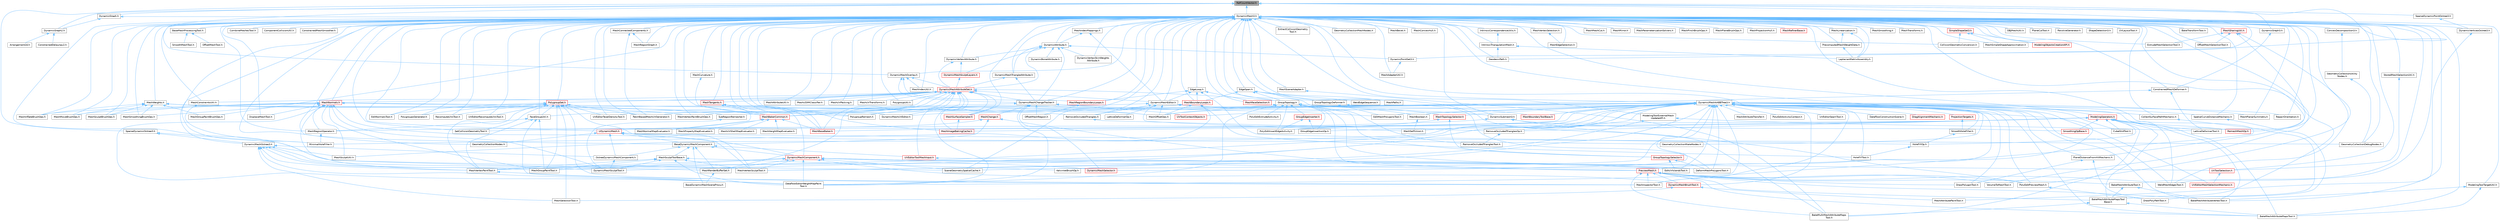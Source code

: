 digraph "RefCountVector.h"
{
 // INTERACTIVE_SVG=YES
 // LATEX_PDF_SIZE
  bgcolor="transparent";
  edge [fontname=Helvetica,fontsize=10,labelfontname=Helvetica,labelfontsize=10];
  node [fontname=Helvetica,fontsize=10,shape=box,height=0.2,width=0.4];
  Node1 [id="Node000001",label="RefCountVector.h",height=0.2,width=0.4,color="gray40", fillcolor="grey60", style="filled", fontcolor="black",tooltip=" "];
  Node1 -> Node2 [id="edge1_Node000001_Node000002",dir="back",color="steelblue1",style="solid",tooltip=" "];
  Node2 [id="Node000002",label="DynamicGraph.h",height=0.2,width=0.4,color="grey40", fillcolor="white", style="filled",URL="$d9/d3f/DynamicGraph_8h.html",tooltip=" "];
  Node2 -> Node3 [id="edge2_Node000002_Node000003",dir="back",color="steelblue1",style="solid",tooltip=" "];
  Node3 [id="Node000003",label="DynamicGraph2.h",height=0.2,width=0.4,color="grey40", fillcolor="white", style="filled",URL="$df/d51/DynamicGraph2_8h.html",tooltip=" "];
  Node3 -> Node4 [id="edge3_Node000003_Node000004",dir="back",color="steelblue1",style="solid",tooltip=" "];
  Node4 [id="Node000004",label="Arrangement2d.h",height=0.2,width=0.4,color="grey40", fillcolor="white", style="filled",URL="$de/d7e/Arrangement2d_8h.html",tooltip=" "];
  Node3 -> Node5 [id="edge4_Node000003_Node000005",dir="back",color="steelblue1",style="solid",tooltip=" "];
  Node5 [id="Node000005",label="ConstrainedDelaunay2.h",height=0.2,width=0.4,color="grey40", fillcolor="white", style="filled",URL="$de/dbf/ConstrainedDelaunay2_8h.html",tooltip=" "];
  Node2 -> Node6 [id="edge5_Node000002_Node000006",dir="back",color="steelblue1",style="solid",tooltip=" "];
  Node6 [id="Node000006",label="DynamicGraph3.h",height=0.2,width=0.4,color="grey40", fillcolor="white", style="filled",URL="$dd/d8e/DynamicGraph3_8h.html",tooltip=" "];
  Node6 -> Node7 [id="edge6_Node000006_Node000007",dir="back",color="steelblue1",style="solid",tooltip=" "];
  Node7 [id="Node000007",label="ConstrainedMeshDeformer.h",height=0.2,width=0.4,color="grey40", fillcolor="white", style="filled",URL="$df/ddf/ConstrainedMeshDeformer_8h.html",tooltip=" "];
  Node7 -> Node8 [id="edge7_Node000007_Node000008",dir="back",color="steelblue1",style="solid",tooltip=" "];
  Node8 [id="Node000008",label="LatticeDeformerTool.h",height=0.2,width=0.4,color="grey40", fillcolor="white", style="filled",URL="$db/d83/LatticeDeformerTool_8h.html",tooltip=" "];
  Node7 -> Node9 [id="edge8_Node000007_Node000009",dir="back",color="steelblue1",style="solid",tooltip=" "];
  Node9 [id="Node000009",label="MeshOffsetOps.h",height=0.2,width=0.4,color="grey40", fillcolor="white", style="filled",URL="$da/d6c/MeshOffsetOps_8h.html",tooltip=" "];
  Node1 -> Node3 [id="edge9_Node000001_Node000003",dir="back",color="steelblue1",style="solid",tooltip=" "];
  Node1 -> Node6 [id="edge10_Node000001_Node000006",dir="back",color="steelblue1",style="solid",tooltip=" "];
  Node1 -> Node10 [id="edge11_Node000001_Node000010",dir="back",color="steelblue1",style="solid",tooltip=" "];
  Node10 [id="Node000010",label="DynamicMesh3.h",height=0.2,width=0.4,color="grey40", fillcolor="white", style="filled",URL="$d5/d34/DynamicMesh3_8h.html",tooltip=" "];
  Node10 -> Node11 [id="edge12_Node000010_Node000011",dir="back",color="steelblue1",style="solid",tooltip=" "];
  Node11 [id="Node000011",label="BakeMeshAttributeMapsTool.h",height=0.2,width=0.4,color="grey40", fillcolor="white", style="filled",URL="$d8/d14/BakeMeshAttributeMapsTool_8h.html",tooltip=" "];
  Node10 -> Node12 [id="edge13_Node000010_Node000012",dir="back",color="steelblue1",style="solid",tooltip=" "];
  Node12 [id="Node000012",label="BakeMeshAttributeMapsTool\lBase.h",height=0.2,width=0.4,color="grey40", fillcolor="white", style="filled",URL="$dc/d68/BakeMeshAttributeMapsToolBase_8h.html",tooltip=" "];
  Node12 -> Node11 [id="edge14_Node000012_Node000011",dir="back",color="steelblue1",style="solid",tooltip=" "];
  Node12 -> Node13 [id="edge15_Node000012_Node000013",dir="back",color="steelblue1",style="solid",tooltip=" "];
  Node13 [id="Node000013",label="BakeMultiMeshAttributeMaps\lTool.h",height=0.2,width=0.4,color="grey40", fillcolor="white", style="filled",URL="$d7/d65/BakeMultiMeshAttributeMapsTool_8h.html",tooltip=" "];
  Node10 -> Node14 [id="edge16_Node000010_Node000014",dir="back",color="steelblue1",style="solid",tooltip=" "];
  Node14 [id="Node000014",label="BakeMeshAttributeTool.h",height=0.2,width=0.4,color="grey40", fillcolor="white", style="filled",URL="$d0/d82/BakeMeshAttributeTool_8h.html",tooltip=" "];
  Node14 -> Node12 [id="edge17_Node000014_Node000012",dir="back",color="steelblue1",style="solid",tooltip=" "];
  Node14 -> Node15 [id="edge18_Node000014_Node000015",dir="back",color="steelblue1",style="solid",tooltip=" "];
  Node15 [id="Node000015",label="BakeMeshAttributeVertexTool.h",height=0.2,width=0.4,color="grey40", fillcolor="white", style="filled",URL="$d6/d76/BakeMeshAttributeVertexTool_8h.html",tooltip=" "];
  Node10 -> Node15 [id="edge19_Node000010_Node000015",dir="back",color="steelblue1",style="solid",tooltip=" "];
  Node10 -> Node13 [id="edge20_Node000010_Node000013",dir="back",color="steelblue1",style="solid",tooltip=" "];
  Node10 -> Node16 [id="edge21_Node000010_Node000016",dir="back",color="steelblue1",style="solid",tooltip=" "];
  Node16 [id="Node000016",label="BakeTransformTool.h",height=0.2,width=0.4,color="grey40", fillcolor="white", style="filled",URL="$dc/d39/BakeTransformTool_8h.html",tooltip=" "];
  Node10 -> Node17 [id="edge22_Node000010_Node000017",dir="back",color="steelblue1",style="solid",tooltip=" "];
  Node17 [id="Node000017",label="BaseDynamicMeshComponent.h",height=0.2,width=0.4,color="grey40", fillcolor="white", style="filled",URL="$d3/df4/BaseDynamicMeshComponent_8h.html",tooltip=" "];
  Node17 -> Node18 [id="edge23_Node000017_Node000018",dir="back",color="steelblue1",style="solid",tooltip=" "];
  Node18 [id="Node000018",label="BaseDynamicMeshSceneProxy.h",height=0.2,width=0.4,color="grey40", fillcolor="white", style="filled",URL="$d2/dee/BaseDynamicMeshSceneProxy_8h.html",tooltip=" "];
  Node17 -> Node19 [id="edge24_Node000017_Node000019",dir="back",color="steelblue1",style="solid",tooltip=" "];
  Node19 [id="Node000019",label="DynamicMeshComponent.h",height=0.2,width=0.4,color="red", fillcolor="#FFF0F0", style="filled",URL="$d8/d66/DynamicMeshComponent_8h.html",tooltip=" "];
  Node19 -> Node20 [id="edge25_Node000019_Node000020",dir="back",color="steelblue1",style="solid",tooltip=" "];
  Node20 [id="Node000020",label="DataflowEditorWeightMapPaint\lTool.h",height=0.2,width=0.4,color="grey40", fillcolor="white", style="filled",URL="$db/d46/DataflowEditorWeightMapPaintTool_8h.html",tooltip=" "];
  Node19 -> Node21 [id="edge26_Node000019_Node000021",dir="back",color="steelblue1",style="solid",tooltip=" "];
  Node21 [id="Node000021",label="DeformMeshPolygonsTool.h",height=0.2,width=0.4,color="grey40", fillcolor="white", style="filled",URL="$db/d72/DeformMeshPolygonsTool_8h.html",tooltip=" "];
  Node19 -> Node23 [id="edge27_Node000019_Node000023",dir="back",color="steelblue1",style="solid",tooltip=" "];
  Node23 [id="Node000023",label="DynamicMeshBrushTool.h",height=0.2,width=0.4,color="red", fillcolor="#FFF0F0", style="filled",URL="$da/d04/DynamicMeshBrushTool_8h.html",tooltip=" "];
  Node23 -> Node24 [id="edge28_Node000023_Node000024",dir="back",color="steelblue1",style="solid",tooltip=" "];
  Node24 [id="Node000024",label="MeshAttributePaintTool.h",height=0.2,width=0.4,color="grey40", fillcolor="white", style="filled",URL="$d3/d29/MeshAttributePaintTool_8h.html",tooltip=" "];
  Node23 -> Node25 [id="edge29_Node000023_Node000025",dir="back",color="steelblue1",style="solid",tooltip=" "];
  Node25 [id="Node000025",label="MeshSelectionTool.h",height=0.2,width=0.4,color="grey40", fillcolor="white", style="filled",URL="$d8/d80/MeshSelectionTool_8h.html",tooltip=" "];
  Node19 -> Node27 [id="edge30_Node000019_Node000027",dir="back",color="steelblue1",style="solid",tooltip=" "];
  Node27 [id="Node000027",label="DynamicMeshSelector.h",height=0.2,width=0.4,color="red", fillcolor="#FFF0F0", style="filled",URL="$dc/d01/DynamicMeshSelector_8h.html",tooltip=" "];
  Node19 -> Node29 [id="edge31_Node000019_Node000029",dir="back",color="steelblue1",style="solid",tooltip=" "];
  Node29 [id="Node000029",label="EditUVIslandsTool.h",height=0.2,width=0.4,color="grey40", fillcolor="white", style="filled",URL="$d0/de4/EditUVIslandsTool_8h.html",tooltip=" "];
  Node19 -> Node30 [id="edge32_Node000019_Node000030",dir="back",color="steelblue1",style="solid",tooltip=" "];
  Node30 [id="Node000030",label="MeshGroupPaintTool.h",height=0.2,width=0.4,color="grey40", fillcolor="white", style="filled",URL="$dd/d04/MeshGroupPaintTool_8h.html",tooltip=" "];
  Node19 -> Node31 [id="edge33_Node000019_Node000031",dir="back",color="steelblue1",style="solid",tooltip=" "];
  Node31 [id="Node000031",label="MeshRenderBufferSet.h",height=0.2,width=0.4,color="grey40", fillcolor="white", style="filled",URL="$de/dc2/MeshRenderBufferSet_8h.html",tooltip=" "];
  Node31 -> Node18 [id="edge34_Node000031_Node000018",dir="back",color="steelblue1",style="solid",tooltip=" "];
  Node19 -> Node36 [id="edge35_Node000019_Node000036",dir="back",color="steelblue1",style="solid",tooltip=" "];
  Node36 [id="Node000036",label="MeshVertexPaintTool.h",height=0.2,width=0.4,color="grey40", fillcolor="white", style="filled",URL="$db/d74/MeshVertexPaintTool_8h.html",tooltip=" "];
  Node36 -> Node20 [id="edge36_Node000036_Node000020",dir="back",color="steelblue1",style="solid",tooltip=" "];
  Node19 -> Node37 [id="edge37_Node000019_Node000037",dir="back",color="steelblue1",style="solid",tooltip=" "];
  Node37 [id="Node000037",label="MeshVertexSculptTool.h",height=0.2,width=0.4,color="grey40", fillcolor="white", style="filled",URL="$dc/da6/MeshVertexSculptTool_8h.html",tooltip=" "];
  Node19 -> Node38 [id="edge38_Node000019_Node000038",dir="back",color="steelblue1",style="solid",tooltip=" "];
  Node38 [id="Node000038",label="PreviewMesh.h",height=0.2,width=0.4,color="red", fillcolor="#FFF0F0", style="filled",URL="$d6/d30/PreviewMesh_8h.html",tooltip=" "];
  Node38 -> Node11 [id="edge39_Node000038_Node000011",dir="back",color="steelblue1",style="solid",tooltip=" "];
  Node38 -> Node12 [id="edge40_Node000038_Node000012",dir="back",color="steelblue1",style="solid",tooltip=" "];
  Node38 -> Node14 [id="edge41_Node000038_Node000014",dir="back",color="steelblue1",style="solid",tooltip=" "];
  Node38 -> Node15 [id="edge42_Node000038_Node000015",dir="back",color="steelblue1",style="solid",tooltip=" "];
  Node38 -> Node13 [id="edge43_Node000038_Node000013",dir="back",color="steelblue1",style="solid",tooltip=" "];
  Node38 -> Node42 [id="edge44_Node000038_Node000042",dir="back",color="steelblue1",style="solid",tooltip=" "];
  Node42 [id="Node000042",label="DrawPolygonTool.h",height=0.2,width=0.4,color="grey40", fillcolor="white", style="filled",URL="$d0/d15/DrawPolygonTool_8h.html",tooltip=" "];
  Node38 -> Node23 [id="edge45_Node000038_Node000023",dir="back",color="steelblue1",style="solid",tooltip=" "];
  Node38 -> Node43 [id="edge46_Node000038_Node000043",dir="back",color="steelblue1",style="solid",tooltip=" "];
  Node43 [id="Node000043",label="MeshInspectorTool.h",height=0.2,width=0.4,color="grey40", fillcolor="white", style="filled",URL="$de/da1/MeshInspectorTool_8h.html",tooltip=" "];
  Node38 -> Node78 [id="edge47_Node000038_Node000078",dir="back",color="steelblue1",style="solid",tooltip=" "];
  Node78 [id="Node000078",label="PolyEditPreviewMesh.h",height=0.2,width=0.4,color="grey40", fillcolor="white", style="filled",URL="$d2/de8/PolyEditPreviewMesh_8h.html",tooltip=" "];
  Node78 -> Node79 [id="edge48_Node000078_Node000079",dir="back",color="steelblue1",style="solid",tooltip=" "];
  Node79 [id="Node000079",label="DrawPolyPathTool.h",height=0.2,width=0.4,color="grey40", fillcolor="white", style="filled",URL="$dc/d3e/DrawPolyPathTool_8h.html",tooltip=" "];
  Node38 -> Node83 [id="edge49_Node000038_Node000083",dir="back",color="steelblue1",style="solid",tooltip=" "];
  Node83 [id="Node000083",label="VolumeToMeshTool.h",height=0.2,width=0.4,color="grey40", fillcolor="white", style="filled",URL="$de/d64/VolumeToMeshTool_8h.html",tooltip=" "];
  Node38 -> Node77 [id="edge50_Node000038_Node000077",dir="back",color="steelblue1",style="solid",tooltip=" "];
  Node77 [id="Node000077",label="WeldMeshEdgesTool.h",height=0.2,width=0.4,color="grey40", fillcolor="white", style="filled",URL="$d5/d6e/WeldMeshEdgesTool_8h.html",tooltip=" "];
  Node19 -> Node84 [id="edge51_Node000019_Node000084",dir="back",color="steelblue1",style="solid",tooltip=" "];
  Node84 [id="Node000084",label="SceneGeometrySpatialCache.h",height=0.2,width=0.4,color="grey40", fillcolor="white", style="filled",URL="$d6/d6f/SceneGeometrySpatialCache_8h.html",tooltip=" "];
  Node17 -> Node31 [id="edge52_Node000017_Node000031",dir="back",color="steelblue1",style="solid",tooltip=" "];
  Node17 -> Node85 [id="edge53_Node000017_Node000085",dir="back",color="steelblue1",style="solid",tooltip=" "];
  Node85 [id="Node000085",label="MeshSculptToolBase.h",height=0.2,width=0.4,color="grey40", fillcolor="white", style="filled",URL="$d8/d2a/MeshSculptToolBase_8h.html",tooltip=" "];
  Node85 -> Node20 [id="edge54_Node000085_Node000020",dir="back",color="steelblue1",style="solid",tooltip=" "];
  Node85 -> Node86 [id="edge55_Node000085_Node000086",dir="back",color="steelblue1",style="solid",tooltip=" "];
  Node86 [id="Node000086",label="DynamicMeshSculptTool.h",height=0.2,width=0.4,color="grey40", fillcolor="white", style="filled",URL="$d6/d16/DynamicMeshSculptTool_8h.html",tooltip=" "];
  Node85 -> Node87 [id="edge56_Node000085_Node000087",dir="back",color="steelblue1",style="solid",tooltip=" "];
  Node87 [id="Node000087",label="KelvinletBrushOp.h",height=0.2,width=0.4,color="grey40", fillcolor="white", style="filled",URL="$d9/d5c/KelvinletBrushOp_8h.html",tooltip=" "];
  Node85 -> Node30 [id="edge57_Node000085_Node000030",dir="back",color="steelblue1",style="solid",tooltip=" "];
  Node85 -> Node36 [id="edge58_Node000085_Node000036",dir="back",color="steelblue1",style="solid",tooltip=" "];
  Node85 -> Node37 [id="edge59_Node000085_Node000037",dir="back",color="steelblue1",style="solid",tooltip=" "];
  Node17 -> Node88 [id="edge60_Node000017_Node000088",dir="back",color="steelblue1",style="solid",tooltip=" "];
  Node88 [id="Node000088",label="OctreeDynamicMeshComponent.h",height=0.2,width=0.4,color="grey40", fillcolor="white", style="filled",URL="$d9/d19/OctreeDynamicMeshComponent_8h.html",tooltip=" "];
  Node88 -> Node86 [id="edge61_Node000088_Node000086",dir="back",color="steelblue1",style="solid",tooltip=" "];
  Node17 -> Node89 [id="edge62_Node000017_Node000089",dir="back",color="steelblue1",style="solid",tooltip=" "];
  Node89 [id="Node000089",label="UVEditorToolMeshInput.h",height=0.2,width=0.4,color="red", fillcolor="#FFF0F0", style="filled",URL="$d2/de6/UVEditorToolMeshInput_8h.html",tooltip=" "];
  Node89 -> Node95 [id="edge63_Node000089_Node000095",dir="back",color="steelblue1",style="solid",tooltip=" "];
  Node95 [id="Node000095",label="UVToolSelection.h",height=0.2,width=0.4,color="red", fillcolor="#FFF0F0", style="filled",URL="$dc/db4/UVToolSelection_8h.html",tooltip=" "];
  Node95 -> Node96 [id="edge64_Node000095_Node000096",dir="back",color="steelblue1",style="solid",tooltip=" "];
  Node96 [id="Node000096",label="UVEditorMeshSelectionMechanic.h",height=0.2,width=0.4,color="red", fillcolor="#FFF0F0", style="filled",URL="$d2/d73/UVEditorMeshSelectionMechanic_8h.html",tooltip=" "];
  Node10 -> Node57 [id="edge65_Node000010_Node000057",dir="back",color="steelblue1",style="solid",tooltip=" "];
  Node57 [id="Node000057",label="BaseMeshProcessingTool.h",height=0.2,width=0.4,color="grey40", fillcolor="white", style="filled",URL="$d4/d77/BaseMeshProcessingTool_8h.html",tooltip=" "];
  Node57 -> Node58 [id="edge66_Node000057_Node000058",dir="back",color="steelblue1",style="solid",tooltip=" "];
  Node58 [id="Node000058",label="OffsetMeshTool.h",height=0.2,width=0.4,color="grey40", fillcolor="white", style="filled",URL="$da/d01/OffsetMeshTool_8h.html",tooltip=" "];
  Node57 -> Node59 [id="edge67_Node000057_Node000059",dir="back",color="steelblue1",style="solid",tooltip=" "];
  Node59 [id="Node000059",label="SmoothMeshTool.h",height=0.2,width=0.4,color="grey40", fillcolor="white", style="filled",URL="$da/da9/SmoothMeshTool_8h.html",tooltip=" "];
  Node10 -> Node102 [id="edge68_Node000010_Node000102",dir="back",color="steelblue1",style="solid",tooltip=" "];
  Node102 [id="Node000102",label="CollectSurfacePathMechanic.h",height=0.2,width=0.4,color="grey40", fillcolor="white", style="filled",URL="$d5/dd0/CollectSurfacePathMechanic_8h.html",tooltip=" "];
  Node102 -> Node79 [id="edge69_Node000102_Node000079",dir="back",color="steelblue1",style="solid",tooltip=" "];
  Node10 -> Node103 [id="edge70_Node000010_Node000103",dir="back",color="steelblue1",style="solid",tooltip=" "];
  Node103 [id="Node000103",label="CollisionGeometryConversion.h",height=0.2,width=0.4,color="grey40", fillcolor="white", style="filled",URL="$df/d0d/CollisionGeometryConversion_8h.html",tooltip=" "];
  Node10 -> Node51 [id="edge71_Node000010_Node000051",dir="back",color="steelblue1",style="solid",tooltip=" "];
  Node51 [id="Node000051",label="CombineMeshesTool.h",height=0.2,width=0.4,color="grey40", fillcolor="white", style="filled",URL="$dd/da3/CombineMeshesTool_8h.html",tooltip=" "];
  Node10 -> Node104 [id="edge72_Node000010_Node000104",dir="back",color="steelblue1",style="solid",tooltip=" "];
  Node104 [id="Node000104",label="ComponentCollisionUtil.h",height=0.2,width=0.4,color="grey40", fillcolor="white", style="filled",URL="$d9/d1c/ComponentCollisionUtil_8h.html",tooltip=" "];
  Node10 -> Node7 [id="edge73_Node000010_Node000007",dir="back",color="steelblue1",style="solid",tooltip=" "];
  Node10 -> Node105 [id="edge74_Node000010_Node000105",dir="back",color="steelblue1",style="solid",tooltip=" "];
  Node105 [id="Node000105",label="ConstrainedMeshSmoother.h",height=0.2,width=0.4,color="grey40", fillcolor="white", style="filled",URL="$d7/d9e/ConstrainedMeshSmoother_8h.html",tooltip=" "];
  Node10 -> Node106 [id="edge75_Node000010_Node000106",dir="back",color="steelblue1",style="solid",tooltip=" "];
  Node106 [id="Node000106",label="ConvexDecomposition3.h",height=0.2,width=0.4,color="grey40", fillcolor="white", style="filled",URL="$d4/d2b/ConvexDecomposition3_8h.html",tooltip=" "];
  Node106 -> Node107 [id="edge76_Node000106_Node000107",dir="back",color="steelblue1",style="solid",tooltip=" "];
  Node107 [id="Node000107",label="GeometryCollectionUtility\lNodes.h",height=0.2,width=0.4,color="grey40", fillcolor="white", style="filled",URL="$d7/da4/GeometryCollectionUtilityNodes_8h.html",tooltip=" "];
  Node107 -> Node108 [id="edge77_Node000107_Node000108",dir="back",color="steelblue1",style="solid",tooltip=" "];
  Node108 [id="Node000108",label="GeometryCollectionDebugNodes.h",height=0.2,width=0.4,color="grey40", fillcolor="white", style="filled",URL="$dd/d38/GeometryCollectionDebugNodes_8h.html",tooltip=" "];
  Node10 -> Node60 [id="edge78_Node000010_Node000060",dir="back",color="steelblue1",style="solid",tooltip=" "];
  Node60 [id="Node000060",label="DisplaceMeshTool.h",height=0.2,width=0.4,color="grey40", fillcolor="white", style="filled",URL="$da/d28/DisplaceMeshTool_8h.html",tooltip=" "];
  Node10 -> Node109 [id="edge79_Node000010_Node000109",dir="back",color="steelblue1",style="solid",tooltip=" "];
  Node109 [id="Node000109",label="DynamicAttribute.h",height=0.2,width=0.4,color="grey40", fillcolor="white", style="filled",URL="$d8/db1/DynamicAttribute_8h.html",tooltip=" "];
  Node109 -> Node110 [id="edge80_Node000109_Node000110",dir="back",color="steelblue1",style="solid",tooltip=" "];
  Node110 [id="Node000110",label="DynamicBoneAttribute.h",height=0.2,width=0.4,color="grey40", fillcolor="white", style="filled",URL="$d7/d41/DynamicBoneAttribute_8h.html",tooltip=" "];
  Node109 -> Node111 [id="edge81_Node000109_Node000111",dir="back",color="steelblue1",style="solid",tooltip=" "];
  Node111 [id="Node000111",label="DynamicMeshAttributeSet.h",height=0.2,width=0.4,color="red", fillcolor="#FFF0F0", style="filled",URL="$d1/d88/DynamicMeshAttributeSet_8h.html",tooltip=" "];
  Node111 -> Node20 [id="edge82_Node000111_Node000020",dir="back",color="steelblue1",style="solid",tooltip=" "];
  Node111 -> Node112 [id="edge83_Node000111_Node000112",dir="back",color="steelblue1",style="solid",tooltip=" "];
  Node112 [id="Node000112",label="DynamicMeshChangeTracker.h",height=0.2,width=0.4,color="grey40", fillcolor="white", style="filled",URL="$dd/df0/DynamicMeshChangeTracker_8h.html",tooltip=" "];
  Node112 -> Node20 [id="edge84_Node000112_Node000020",dir="back",color="steelblue1",style="solid",tooltip=" "];
  Node112 -> Node27 [id="edge85_Node000112_Node000027",dir="back",color="steelblue1",style="solid",tooltip=" "];
  Node112 -> Node113 [id="edge86_Node000112_Node000113",dir="back",color="steelblue1",style="solid",tooltip=" "];
  Node113 [id="Node000113",label="EditMeshPolygonsTool.h",height=0.2,width=0.4,color="grey40", fillcolor="white", style="filled",URL="$d5/d72/EditMeshPolygonsTool_8h.html",tooltip=" "];
  Node112 -> Node114 [id="edge87_Node000112_Node000114",dir="back",color="steelblue1",style="solid",tooltip=" "];
  Node114 [id="Node000114",label="MeshChange.h",height=0.2,width=0.4,color="red", fillcolor="#FFF0F0", style="filled",URL="$de/d27/MeshChange_8h.html",tooltip=" "];
  Node114 -> Node17 [id="edge88_Node000114_Node000017",dir="back",color="steelblue1",style="solid",tooltip=" "];
  Node114 -> Node38 [id="edge89_Node000114_Node000038",dir="back",color="steelblue1",style="solid",tooltip=" "];
  Node114 -> Node117 [id="edge90_Node000114_Node000117",dir="back",color="steelblue1",style="solid",tooltip=" "];
  Node117 [id="Node000117",label="UDynamicMesh.h",height=0.2,width=0.4,color="red", fillcolor="#FFF0F0", style="filled",URL="$d3/dcc/UDynamicMesh_8h.html",tooltip=" "];
  Node117 -> Node17 [id="edge91_Node000117_Node000017",dir="back",color="steelblue1",style="solid",tooltip=" "];
  Node117 -> Node19 [id="edge92_Node000117_Node000019",dir="back",color="steelblue1",style="solid",tooltip=" "];
  Node117 -> Node108 [id="edge93_Node000117_Node000108",dir="back",color="steelblue1",style="solid",tooltip=" "];
  Node117 -> Node120 [id="edge94_Node000117_Node000120",dir="back",color="steelblue1",style="solid",tooltip=" "];
  Node120 [id="Node000120",label="GeometryCollectionMakeNodes.h",height=0.2,width=0.4,color="grey40", fillcolor="white", style="filled",URL="$d6/d20/GeometryCollectionMakeNodes_8h.html",tooltip=" "];
  Node117 -> Node121 [id="edge95_Node000117_Node000121",dir="back",color="steelblue1",style="solid",tooltip=" "];
  Node121 [id="Node000121",label="GeometryCollectionNodes.h",height=0.2,width=0.4,color="grey40", fillcolor="white", style="filled",URL="$d6/d73/GeometryCollectionNodes_8h.html",tooltip=" "];
  Node117 -> Node88 [id="edge96_Node000117_Node000088",dir="back",color="steelblue1",style="solid",tooltip=" "];
  Node112 -> Node122 [id="edge97_Node000112_Node000122",dir="back",color="steelblue1",style="solid",tooltip=" "];
  Node122 [id="Node000122",label="OffsetMeshRegion.h",height=0.2,width=0.4,color="grey40", fillcolor="white", style="filled",URL="$d5/d82/OffsetMeshRegion_8h.html",tooltip=" "];
  Node112 -> Node123 [id="edge98_Node000112_Node000123",dir="back",color="steelblue1",style="solid",tooltip=" "];
  Node123 [id="Node000123",label="SubRegionRemesher.h",height=0.2,width=0.4,color="grey40", fillcolor="white", style="filled",URL="$d9/d7c/SubRegionRemesher_8h.html",tooltip=" "];
  Node123 -> Node86 [id="edge99_Node000123_Node000086",dir="back",color="steelblue1",style="solid",tooltip=" "];
  Node112 -> Node124 [id="edge100_Node000112_Node000124",dir="back",color="steelblue1",style="solid",tooltip=" "];
  Node124 [id="Node000124",label="UVToolContextObjects.h",height=0.2,width=0.4,color="red", fillcolor="#FFF0F0", style="filled",URL="$d1/d13/UVToolContextObjects_8h.html",tooltip=" "];
  Node111 -> Node126 [id="edge101_Node000111_Node000126",dir="back",color="steelblue1",style="solid",tooltip=" "];
  Node126 [id="Node000126",label="DynamicMeshEditor.h",height=0.2,width=0.4,color="grey40", fillcolor="white", style="filled",URL="$d2/db3/DynamicMeshEditor_8h.html",tooltip=" "];
  Node126 -> Node127 [id="edge102_Node000126_Node000127",dir="back",color="steelblue1",style="solid",tooltip=" "];
  Node127 [id="Node000127",label="DynamicSubmesh3.h",height=0.2,width=0.4,color="grey40", fillcolor="white", style="filled",URL="$df/d5e/DynamicSubmesh3_8h.html",tooltip=" "];
  Node127 -> Node128 [id="edge103_Node000127_Node000128",dir="back",color="steelblue1",style="solid",tooltip=" "];
  Node128 [id="Node000128",label="MeshRegionOperator.h",height=0.2,width=0.4,color="grey40", fillcolor="white", style="filled",URL="$db/d2c/MeshRegionOperator_8h.html",tooltip=" "];
  Node128 -> Node129 [id="edge104_Node000128_Node000129",dir="back",color="steelblue1",style="solid",tooltip=" "];
  Node129 [id="Node000129",label="MinimalHoleFiller.h",height=0.2,width=0.4,color="grey40", fillcolor="white", style="filled",URL="$dc/d8e/MinimalHoleFiller_8h.html",tooltip=" "];
  Node127 -> Node78 [id="edge105_Node000127_Node000078",dir="back",color="steelblue1",style="solid",tooltip=" "];
  Node127 -> Node130 [id="edge106_Node000127_Node000130",dir="back",color="steelblue1",style="solid",tooltip=" "];
  Node130 [id="Node000130",label="SmoothingOpBase.h",height=0.2,width=0.4,color="red", fillcolor="#FFF0F0", style="filled",URL="$d3/d7b/SmoothingOpBase_8h.html",tooltip=" "];
  Node126 -> Node133 [id="edge107_Node000126_Node000133",dir="back",color="steelblue1",style="solid",tooltip=" "];
  Node133 [id="Node000133",label="FaceGroupUtil.h",height=0.2,width=0.4,color="grey40", fillcolor="white", style="filled",URL="$d6/d29/FaceGroupUtil_8h.html",tooltip=" "];
  Node133 -> Node30 [id="edge108_Node000133_Node000030",dir="back",color="steelblue1",style="solid",tooltip=" "];
  Node133 -> Node43 [id="edge109_Node000133_Node000043",dir="back",color="steelblue1",style="solid",tooltip=" "];
  Node133 -> Node128 [id="edge110_Node000133_Node000128",dir="back",color="steelblue1",style="solid",tooltip=" "];
  Node133 -> Node36 [id="edge111_Node000133_Node000036",dir="back",color="steelblue1",style="solid",tooltip=" "];
  Node126 -> Node134 [id="edge112_Node000126_Node000134",dir="back",color="steelblue1",style="solid",tooltip=" "];
  Node134 [id="Node000134",label="LatticeDeformerOp.h",height=0.2,width=0.4,color="grey40", fillcolor="white", style="filled",URL="$d6/d92/LatticeDeformerOp_8h.html",tooltip=" "];
  Node126 -> Node135 [id="edge113_Node000126_Node000135",dir="back",color="steelblue1",style="solid",tooltip=" "];
  Node135 [id="Node000135",label="MeshBoolean.h",height=0.2,width=0.4,color="grey40", fillcolor="white", style="filled",URL="$dc/d24/MeshBoolean_8h.html",tooltip=" "];
  Node135 -> Node136 [id="edge114_Node000135_Node000136",dir="back",color="steelblue1",style="solid",tooltip=" "];
  Node136 [id="Node000136",label="MeshSelfUnion.h",height=0.2,width=0.4,color="grey40", fillcolor="white", style="filled",URL="$d0/d5f/MeshSelfUnion_8h.html",tooltip=" "];
  Node126 -> Node9 [id="edge115_Node000126_Node000009",dir="back",color="steelblue1",style="solid",tooltip=" "];
  Node126 -> Node136 [id="edge116_Node000126_Node000136",dir="back",color="steelblue1",style="solid",tooltip=" "];
  Node126 -> Node137 [id="edge117_Node000126_Node000137",dir="back",color="steelblue1",style="solid",tooltip=" "];
  Node137 [id="Node000137",label="RemoveOccludedTriangles.h",height=0.2,width=0.4,color="grey40", fillcolor="white", style="filled",URL="$dc/d7b/RemoveOccludedTriangles_8h.html",tooltip=" "];
  Node137 -> Node138 [id="edge118_Node000137_Node000138",dir="back",color="steelblue1",style="solid",tooltip=" "];
  Node138 [id="Node000138",label="RemoveOccludedTrianglesOp.h",height=0.2,width=0.4,color="grey40", fillcolor="white", style="filled",URL="$d2/d39/RemoveOccludedTrianglesOp_8h.html",tooltip=" "];
  Node138 -> Node71 [id="edge119_Node000138_Node000071",dir="back",color="steelblue1",style="solid",tooltip=" "];
  Node71 [id="Node000071",label="RemoveOccludedTrianglesTool.h",height=0.2,width=0.4,color="grey40", fillcolor="white", style="filled",URL="$d9/da1/RemoveOccludedTrianglesTool_8h.html",tooltip=" "];
  Node111 -> Node139 [id="edge120_Node000111_Node000139",dir="back",color="steelblue1",style="solid",tooltip=" "];
  Node139 [id="Node000139",label="DynamicMeshUVEditor.h",height=0.2,width=0.4,color="grey40", fillcolor="white", style="filled",URL="$d9/d1e/DynamicMeshUVEditor_8h.html",tooltip=" "];
  Node111 -> Node141 [id="edge121_Node000111_Node000141",dir="back",color="steelblue1",style="solid",tooltip=" "];
  Node141 [id="Node000141",label="GroupTopology.h",height=0.2,width=0.4,color="grey40", fillcolor="white", style="filled",URL="$d3/d84/GroupTopology_8h.html",tooltip=" "];
  Node141 -> Node20 [id="edge122_Node000141_Node000020",dir="back",color="steelblue1",style="solid",tooltip=" "];
  Node141 -> Node21 [id="edge123_Node000141_Node000021",dir="back",color="steelblue1",style="solid",tooltip=" "];
  Node141 -> Node29 [id="edge124_Node000141_Node000029",dir="back",color="steelblue1",style="solid",tooltip=" "];
  Node141 -> Node142 [id="edge125_Node000141_Node000142",dir="back",color="steelblue1",style="solid",tooltip=" "];
  Node142 [id="Node000142",label="GroupEdgeInserter.h",height=0.2,width=0.4,color="red", fillcolor="#FFF0F0", style="filled",URL="$d9/d17/GroupEdgeInserter_8h.html",tooltip=" "];
  Node142 -> Node144 [id="edge126_Node000142_Node000144",dir="back",color="steelblue1",style="solid",tooltip=" "];
  Node144 [id="Node000144",label="GroupEdgeInsertionOp.h",height=0.2,width=0.4,color="grey40", fillcolor="white", style="filled",URL="$d6/d71/GroupEdgeInsertionOp_8h.html",tooltip=" "];
  Node142 -> Node66 [id="edge127_Node000142_Node000066",dir="back",color="steelblue1",style="solid",tooltip=" "];
  Node66 [id="Node000066",label="PolyEditInsertEdgeActivity.h",height=0.2,width=0.4,color="grey40", fillcolor="white", style="filled",URL="$d1/d26/PolyEditInsertEdgeActivity_8h.html",tooltip=" "];
  Node141 -> Node144 [id="edge128_Node000141_Node000144",dir="back",color="steelblue1",style="solid",tooltip=" "];
  Node141 -> Node145 [id="edge129_Node000141_Node000145",dir="back",color="steelblue1",style="solid",tooltip=" "];
  Node145 [id="Node000145",label="GroupTopologySelector.h",height=0.2,width=0.4,color="red", fillcolor="#FFF0F0", style="filled",URL="$dc/dfe/GroupTopologySelector_8h.html",tooltip=" "];
  Node145 -> Node21 [id="edge130_Node000145_Node000021",dir="back",color="steelblue1",style="solid",tooltip=" "];
  Node145 -> Node29 [id="edge131_Node000145_Node000029",dir="back",color="steelblue1",style="solid",tooltip=" "];
  Node141 -> Node147 [id="edge132_Node000141_Node000147",dir="back",color="steelblue1",style="solid",tooltip=" "];
  Node147 [id="Node000147",label="MeshBoundaryToolBase.h",height=0.2,width=0.4,color="red", fillcolor="#FFF0F0", style="filled",URL="$dd/da3/MeshBoundaryToolBase_8h.html",tooltip=" "];
  Node141 -> Node148 [id="edge133_Node000141_Node000148",dir="back",color="steelblue1",style="solid",tooltip=" "];
  Node148 [id="Node000148",label="MeshTopologySelector.h",height=0.2,width=0.4,color="red", fillcolor="#FFF0F0", style="filled",URL="$d1/db0/MeshTopologySelector_8h.html",tooltip=" "];
  Node148 -> Node145 [id="edge134_Node000148_Node000145",dir="back",color="steelblue1",style="solid",tooltip=" "];
  Node148 -> Node66 [id="edge135_Node000148_Node000066",dir="back",color="steelblue1",style="solid",tooltip=" "];
  Node141 -> Node149 [id="edge136_Node000141_Node000149",dir="back",color="steelblue1",style="solid",tooltip=" "];
  Node149 [id="Node000149",label="PolyEditExtrudeActivity.h",height=0.2,width=0.4,color="grey40", fillcolor="white", style="filled",URL="$db/d72/PolyEditExtrudeActivity_8h.html",tooltip=" "];
  Node141 -> Node66 [id="edge137_Node000141_Node000066",dir="back",color="steelblue1",style="solid",tooltip=" "];
  Node141 -> Node150 [id="edge138_Node000141_Node000150",dir="back",color="steelblue1",style="solid",tooltip=" "];
  Node150 [id="Node000150",label="PolygroupRemesh.h",height=0.2,width=0.4,color="grey40", fillcolor="white", style="filled",URL="$d7/df6/PolygroupRemesh_8h.html",tooltip=" "];
  Node111 -> Node151 [id="edge139_Node000111_Node000151",dir="back",color="steelblue1",style="solid",tooltip=" "];
  Node151 [id="Node000151",label="MeshAttributeUtil.h",height=0.2,width=0.4,color="grey40", fillcolor="white", style="filled",URL="$d6/db6/MeshAttributeUtil_8h.html",tooltip=" "];
  Node111 -> Node152 [id="edge140_Node000111_Node000152",dir="back",color="steelblue1",style="solid",tooltip=" "];
  Node152 [id="Node000152",label="MeshBakerCommon.h",height=0.2,width=0.4,color="red", fillcolor="#FFF0F0", style="filled",URL="$d9/d92/MeshBakerCommon_8h.html",tooltip=" "];
  Node152 -> Node153 [id="edge141_Node000152_Node000153",dir="back",color="steelblue1",style="solid",tooltip=" "];
  Node153 [id="Node000153",label="MeshBaseBaker.h",height=0.2,width=0.4,color="red", fillcolor="#FFF0F0", style="filled",URL="$d7/ddc/MeshBaseBaker_8h.html",tooltip=" "];
  Node152 -> Node158 [id="edge142_Node000152_Node000158",dir="back",color="steelblue1",style="solid",tooltip=" "];
  Node158 [id="Node000158",label="MeshHeightMapEvaluator.h",height=0.2,width=0.4,color="grey40", fillcolor="white", style="filled",URL="$df/d45/MeshHeightMapEvaluator_8h.html",tooltip=" "];
  Node152 -> Node159 [id="edge143_Node000152_Node000159",dir="back",color="steelblue1",style="solid",tooltip=" "];
  Node159 [id="Node000159",label="MeshNormalMapEvaluator.h",height=0.2,width=0.4,color="grey40", fillcolor="white", style="filled",URL="$da/d03/MeshNormalMapEvaluator_8h.html",tooltip=" "];
  Node152 -> Node160 [id="edge144_Node000152_Node000160",dir="back",color="steelblue1",style="solid",tooltip=" "];
  Node160 [id="Node000160",label="MeshPropertyMapEvaluator.h",height=0.2,width=0.4,color="grey40", fillcolor="white", style="filled",URL="$d5/d6f/MeshPropertyMapEvaluator_8h.html",tooltip=" "];
  Node152 -> Node161 [id="edge145_Node000152_Node000161",dir="back",color="steelblue1",style="solid",tooltip=" "];
  Node161 [id="Node000161",label="MeshUVShellMapEvaluator.h",height=0.2,width=0.4,color="grey40", fillcolor="white", style="filled",URL="$da/d27/MeshUVShellMapEvaluator_8h.html",tooltip=" "];
  Node111 -> Node153 [id="edge146_Node000111_Node000153",dir="back",color="steelblue1",style="solid",tooltip=" "];
  Node111 -> Node162 [id="edge147_Node000111_Node000162",dir="back",color="steelblue1",style="solid",tooltip=" "];
  Node162 [id="Node000162",label="MeshConstraintsUtil.h",height=0.2,width=0.4,color="grey40", fillcolor="white", style="filled",URL="$d6/d05/MeshConstraintsUtil_8h.html",tooltip=" "];
  Node162 -> Node129 [id="edge148_Node000162_Node000129",dir="back",color="steelblue1",style="solid",tooltip=" "];
  Node111 -> Node165 [id="edge149_Node000111_Node000165",dir="back",color="steelblue1",style="solid",tooltip=" "];
  Node165 [id="Node000165",label="MeshImageBakingCache.h",height=0.2,width=0.4,color="red", fillcolor="#FFF0F0", style="filled",URL="$dd/d09/MeshImageBakingCache_8h.html",tooltip=" "];
  Node111 -> Node173 [id="edge150_Node000111_Node000173",dir="back",color="steelblue1",style="solid",tooltip=" "];
  Node173 [id="Node000173",label="MeshNormals.h",height=0.2,width=0.4,color="red", fillcolor="#FFF0F0", style="filled",URL="$d2/d57/MeshNormals_8h.html",tooltip=" "];
  Node173 -> Node20 [id="edge151_Node000173_Node000020",dir="back",color="steelblue1",style="solid",tooltip=" "];
  Node173 -> Node60 [id="edge152_Node000173_Node000060",dir="back",color="steelblue1",style="solid",tooltip=" "];
  Node173 -> Node86 [id="edge153_Node000173_Node000086",dir="back",color="steelblue1",style="solid",tooltip=" "];
  Node173 -> Node30 [id="edge154_Node000173_Node000030",dir="back",color="steelblue1",style="solid",tooltip=" "];
  Node173 -> Node175 [id="edge155_Node000173_Node000175",dir="back",color="steelblue1",style="solid",tooltip=" "];
  Node175 [id="Node000175",label="MeshInflateBrushOps.h",height=0.2,width=0.4,color="grey40", fillcolor="white", style="filled",URL="$d7/d16/MeshInflateBrushOps_8h.html",tooltip=" "];
  Node173 -> Node177 [id="edge156_Node000173_Node000177",dir="back",color="steelblue1",style="solid",tooltip=" "];
  Node177 [id="Node000177",label="MeshMoveBrushOps.h",height=0.2,width=0.4,color="grey40", fillcolor="white", style="filled",URL="$dd/dcb/MeshMoveBrushOps_8h.html",tooltip=" "];
  Node173 -> Node9 [id="edge157_Node000173_Node000009",dir="back",color="steelblue1",style="solid",tooltip=" "];
  Node173 -> Node128 [id="edge158_Node000173_Node000128",dir="back",color="steelblue1",style="solid",tooltip=" "];
  Node173 -> Node178 [id="edge159_Node000173_Node000178",dir="back",color="steelblue1",style="solid",tooltip=" "];
  Node178 [id="Node000178",label="MeshSculptBrushOps.h",height=0.2,width=0.4,color="grey40", fillcolor="white", style="filled",URL="$d1/dc9/MeshSculptBrushOps_8h.html",tooltip=" "];
  Node173 -> Node179 [id="edge160_Node000173_Node000179",dir="back",color="steelblue1",style="solid",tooltip=" "];
  Node179 [id="Node000179",label="MeshSculptUtil.h",height=0.2,width=0.4,color="grey40", fillcolor="white", style="filled",URL="$dc/de1/MeshSculptUtil_8h.html",tooltip=" "];
  Node173 -> Node180 [id="edge161_Node000173_Node000180",dir="back",color="steelblue1",style="solid",tooltip=" "];
  Node180 [id="Node000180",label="MeshSmoothingBrushOps.h",height=0.2,width=0.4,color="grey40", fillcolor="white", style="filled",URL="$dd/d1d/MeshSmoothingBrushOps_8h.html",tooltip=" "];
  Node173 -> Node36 [id="edge162_Node000173_Node000036",dir="back",color="steelblue1",style="solid",tooltip=" "];
  Node173 -> Node37 [id="edge163_Node000173_Node000037",dir="back",color="steelblue1",style="solid",tooltip=" "];
  Node173 -> Node150 [id="edge164_Node000173_Node000150",dir="back",color="steelblue1",style="solid",tooltip=" "];
  Node173 -> Node137 [id="edge165_Node000173_Node000137",dir="back",color="steelblue1",style="solid",tooltip=" "];
  Node111 -> Node31 [id="edge166_Node000111_Node000031",dir="back",color="steelblue1",style="solid",tooltip=" "];
  Node111 -> Node182 [id="edge167_Node000111_Node000182",dir="back",color="steelblue1",style="solid",tooltip=" "];
  Node182 [id="Node000182",label="MeshSurfaceSampler.h",height=0.2,width=0.4,color="red", fillcolor="#FFF0F0", style="filled",URL="$de/d0c/MeshSurfaceSampler_8h.html",tooltip=" "];
  Node182 -> Node165 [id="edge168_Node000182_Node000165",dir="back",color="steelblue1",style="solid",tooltip=" "];
  Node111 -> Node188 [id="edge169_Node000111_Node000188",dir="back",color="steelblue1",style="solid",tooltip=" "];
  Node188 [id="Node000188",label="MeshTangents.h",height=0.2,width=0.4,color="red", fillcolor="#FFF0F0", style="filled",URL="$d3/d56/MeshTangents_8h.html",tooltip=" "];
  Node188 -> Node19 [id="edge170_Node000188_Node000019",dir="back",color="steelblue1",style="solid",tooltip=" "];
  Node188 -> Node152 [id="edge171_Node000188_Node000152",dir="back",color="steelblue1",style="solid",tooltip=" "];
  Node188 -> Node153 [id="edge172_Node000188_Node000153",dir="back",color="steelblue1",style="solid",tooltip=" "];
  Node188 -> Node159 [id="edge173_Node000188_Node000159",dir="back",color="steelblue1",style="solid",tooltip=" "];
  Node111 -> Node189 [id="edge174_Node000111_Node000189",dir="back",color="steelblue1",style="solid",tooltip=" "];
  Node189 [id="Node000189",label="MeshUDIMClassifier.h",height=0.2,width=0.4,color="grey40", fillcolor="white", style="filled",URL="$da/daf/MeshUDIMClassifier_8h.html",tooltip=" "];
  Node111 -> Node190 [id="edge175_Node000111_Node000190",dir="back",color="steelblue1",style="solid",tooltip=" "];
  Node190 [id="Node000190",label="MeshUVPacking.h",height=0.2,width=0.4,color="grey40", fillcolor="white", style="filled",URL="$d5/d78/MeshUVPacking_8h.html",tooltip=" "];
  Node111 -> Node191 [id="edge176_Node000111_Node000191",dir="back",color="steelblue1",style="solid",tooltip=" "];
  Node191 [id="Node000191",label="MeshUVTransforms.h",height=0.2,width=0.4,color="grey40", fillcolor="white", style="filled",URL="$dc/db6/MeshUVTransforms_8h.html",tooltip=" "];
  Node111 -> Node192 [id="edge177_Node000111_Node000192",dir="back",color="steelblue1",style="solid",tooltip=" "];
  Node192 [id="Node000192",label="MeshVertexPaintBrushOps.h",height=0.2,width=0.4,color="grey40", fillcolor="white", style="filled",URL="$df/d5b/MeshVertexPaintBrushOps_8h.html",tooltip=" "];
  Node111 -> Node193 [id="edge178_Node000111_Node000193",dir="back",color="steelblue1",style="solid",tooltip=" "];
  Node193 [id="Node000193",label="PatchBasedMeshUVGenerator.h",height=0.2,width=0.4,color="grey40", fillcolor="white", style="filled",URL="$df/df3/PatchBasedMeshUVGenerator_8h.html",tooltip=" "];
  Node111 -> Node195 [id="edge179_Node000111_Node000195",dir="back",color="steelblue1",style="solid",tooltip=" "];
  Node195 [id="Node000195",label="PolygroupSet.h",height=0.2,width=0.4,color="red", fillcolor="#FFF0F0", style="filled",URL="$de/dbc/PolygroupSet_8h.html",tooltip=" "];
  Node195 -> Node62 [id="edge180_Node000195_Node000062",dir="back",color="steelblue1",style="solid",tooltip=" "];
  Node62 [id="Node000062",label="EditNormalsTool.h",height=0.2,width=0.4,color="grey40", fillcolor="white", style="filled",URL="$de/d53/EditNormalsTool_8h.html",tooltip=" "];
  Node195 -> Node133 [id="edge181_Node000195_Node000133",dir="back",color="steelblue1",style="solid",tooltip=" "];
  Node195 -> Node30 [id="edge182_Node000195_Node000030",dir="back",color="steelblue1",style="solid",tooltip=" "];
  Node195 -> Node43 [id="edge183_Node000195_Node000043",dir="back",color="steelblue1",style="solid",tooltip=" "];
  Node195 -> Node25 [id="edge184_Node000195_Node000025",dir="back",color="steelblue1",style="solid",tooltip=" "];
  Node195 -> Node36 [id="edge185_Node000195_Node000036",dir="back",color="steelblue1",style="solid",tooltip=" "];
  Node195 -> Node37 [id="edge186_Node000195_Node000037",dir="back",color="steelblue1",style="solid",tooltip=" "];
  Node195 -> Node193 [id="edge187_Node000195_Node000193",dir="back",color="steelblue1",style="solid",tooltip=" "];
  Node195 -> Node208 [id="edge188_Node000195_Node000208",dir="back",color="steelblue1",style="solid",tooltip=" "];
  Node208 [id="Node000208",label="PolygroupsGenerator.h",height=0.2,width=0.4,color="grey40", fillcolor="white", style="filled",URL="$d4/d71/PolygroupsGenerator_8h.html",tooltip=" "];
  Node195 -> Node68 [id="edge189_Node000195_Node000068",dir="back",color="steelblue1",style="solid",tooltip=" "];
  Node68 [id="Node000068",label="RecomputeUVsTool.h",height=0.2,width=0.4,color="grey40", fillcolor="white", style="filled",URL="$d0/d92/RecomputeUVsTool_8h.html",tooltip=" "];
  Node195 -> Node73 [id="edge190_Node000195_Node000073",dir="back",color="steelblue1",style="solid",tooltip=" "];
  Node73 [id="Node000073",label="SetCollisionGeometryTool.h",height=0.2,width=0.4,color="grey40", fillcolor="white", style="filled",URL="$d0/de6/SetCollisionGeometryTool_8h.html",tooltip=" "];
  Node195 -> Node81 [id="edge191_Node000195_Node000081",dir="back",color="steelblue1",style="solid",tooltip=" "];
  Node81 [id="Node000081",label="UVEditorRecomputeUVsTool.h",height=0.2,width=0.4,color="grey40", fillcolor="white", style="filled",URL="$d2/db8/UVEditorRecomputeUVsTool_8h.html",tooltip=" "];
  Node195 -> Node82 [id="edge192_Node000195_Node000082",dir="back",color="steelblue1",style="solid",tooltip=" "];
  Node82 [id="Node000082",label="UVEditorTexelDensityTool.h",height=0.2,width=0.4,color="grey40", fillcolor="white", style="filled",URL="$d0/d8b/UVEditorTexelDensityTool_8h.html",tooltip=" "];
  Node111 -> Node210 [id="edge193_Node000111_Node000210",dir="back",color="steelblue1",style="solid",tooltip=" "];
  Node210 [id="Node000210",label="PolygroupUtil.h",height=0.2,width=0.4,color="grey40", fillcolor="white", style="filled",URL="$df/dde/PolygroupUtil_8h.html",tooltip=" "];
  Node111 -> Node89 [id="edge194_Node000111_Node000089",dir="back",color="steelblue1",style="solid",tooltip=" "];
  Node109 -> Node112 [id="edge195_Node000109_Node000112",dir="back",color="steelblue1",style="solid",tooltip=" "];
  Node109 -> Node215 [id="edge196_Node000109_Node000215",dir="back",color="steelblue1",style="solid",tooltip=" "];
  Node215 [id="Node000215",label="DynamicMeshSculptLayers.h",height=0.2,width=0.4,color="red", fillcolor="#FFF0F0", style="filled",URL="$da/df3/DynamicMeshSculptLayers_8h.html",tooltip=" "];
  Node215 -> Node111 [id="edge197_Node000215_Node000111",dir="back",color="steelblue1",style="solid",tooltip=" "];
  Node109 -> Node216 [id="edge198_Node000109_Node000216",dir="back",color="steelblue1",style="solid",tooltip=" "];
  Node216 [id="Node000216",label="DynamicMeshTriangleAttribute.h",height=0.2,width=0.4,color="grey40", fillcolor="white", style="filled",URL="$d0/d85/DynamicMeshTriangleAttribute_8h.html",tooltip=" "];
  Node216 -> Node111 [id="edge199_Node000216_Node000111",dir="back",color="steelblue1",style="solid",tooltip=" "];
  Node216 -> Node112 [id="edge200_Node000216_Node000112",dir="back",color="steelblue1",style="solid",tooltip=" "];
  Node109 -> Node217 [id="edge201_Node000109_Node000217",dir="back",color="steelblue1",style="solid",tooltip=" "];
  Node217 [id="Node000217",label="DynamicPointSet3.h",height=0.2,width=0.4,color="grey40", fillcolor="white", style="filled",URL="$d3/d32/DynamicPointSet3_8h.html",tooltip=" "];
  Node217 -> Node218 [id="edge202_Node000217_Node000218",dir="back",color="steelblue1",style="solid",tooltip=" "];
  Node218 [id="Node000218",label="MeshAdapterUtil.h",height=0.2,width=0.4,color="grey40", fillcolor="white", style="filled",URL="$d7/d6b/MeshAdapterUtil_8h.html",tooltip=" "];
  Node109 -> Node219 [id="edge203_Node000109_Node000219",dir="back",color="steelblue1",style="solid",tooltip=" "];
  Node219 [id="Node000219",label="DynamicVertexAttribute.h",height=0.2,width=0.4,color="grey40", fillcolor="white", style="filled",URL="$d4/de7/DynamicVertexAttribute_8h.html",tooltip=" "];
  Node219 -> Node111 [id="edge204_Node000219_Node000111",dir="back",color="steelblue1",style="solid",tooltip=" "];
  Node219 -> Node215 [id="edge205_Node000219_Node000215",dir="back",color="steelblue1",style="solid",tooltip=" "];
  Node109 -> Node220 [id="edge206_Node000109_Node000220",dir="back",color="steelblue1",style="solid",tooltip=" "];
  Node220 [id="Node000220",label="DynamicVertexSkinWeights\lAttribute.h",height=0.2,width=0.4,color="grey40", fillcolor="white", style="filled",URL="$db/d5b/DynamicVertexSkinWeightsAttribute_8h.html",tooltip=" "];
  Node10 -> Node221 [id="edge207_Node000010_Node000221",dir="back",color="steelblue1",style="solid",tooltip=" "];
  Node221 [id="Node000221",label="DynamicMeshAABBTree3.h",height=0.2,width=0.4,color="grey40", fillcolor="white", style="filled",URL="$d5/d0d/DynamicMeshAABBTree3_8h.html",tooltip=" "];
  Node221 -> Node11 [id="edge208_Node000221_Node000011",dir="back",color="steelblue1",style="solid",tooltip=" "];
  Node221 -> Node15 [id="edge209_Node000221_Node000015",dir="back",color="steelblue1",style="solid",tooltip=" "];
  Node221 -> Node102 [id="edge210_Node000221_Node000102",dir="back",color="steelblue1",style="solid",tooltip=" "];
  Node221 -> Node222 [id="edge211_Node000221_Node000222",dir="back",color="steelblue1",style="solid",tooltip=" "];
  Node222 [id="Node000222",label="CubeGridTool.h",height=0.2,width=0.4,color="grey40", fillcolor="white", style="filled",URL="$d3/d38/CubeGridTool_8h.html",tooltip=" "];
  Node221 -> Node223 [id="edge212_Node000221_Node000223",dir="back",color="steelblue1",style="solid",tooltip=" "];
  Node223 [id="Node000223",label="DataflowConstructionScene.h",height=0.2,width=0.4,color="grey40", fillcolor="white", style="filled",URL="$d7/d24/DataflowConstructionScene_8h.html",tooltip=" "];
  Node221 -> Node20 [id="edge213_Node000221_Node000020",dir="back",color="steelblue1",style="solid",tooltip=" "];
  Node221 -> Node21 [id="edge214_Node000221_Node000021",dir="back",color="steelblue1",style="solid",tooltip=" "];
  Node221 -> Node224 [id="edge215_Node000221_Node000224",dir="back",color="steelblue1",style="solid",tooltip=" "];
  Node224 [id="Node000224",label="DragAlignmentMechanic.h",height=0.2,width=0.4,color="red", fillcolor="#FFF0F0", style="filled",URL="$d1/d74/DragAlignmentMechanic_8h.html",tooltip=" "];
  Node221 -> Node42 [id="edge216_Node000221_Node000042",dir="back",color="steelblue1",style="solid",tooltip=" "];
  Node221 -> Node23 [id="edge217_Node000221_Node000023",dir="back",color="steelblue1",style="solid",tooltip=" "];
  Node221 -> Node86 [id="edge218_Node000221_Node000086",dir="back",color="steelblue1",style="solid",tooltip=" "];
  Node221 -> Node27 [id="edge219_Node000221_Node000027",dir="back",color="steelblue1",style="solid",tooltip=" "];
  Node221 -> Node139 [id="edge220_Node000221_Node000139",dir="back",color="steelblue1",style="solid",tooltip=" "];
  Node221 -> Node113 [id="edge221_Node000221_Node000113",dir="back",color="steelblue1",style="solid",tooltip=" "];
  Node221 -> Node29 [id="edge222_Node000221_Node000029",dir="back",color="steelblue1",style="solid",tooltip=" "];
  Node221 -> Node226 [id="edge223_Node000221_Node000226",dir="back",color="steelblue1",style="solid",tooltip=" "];
  Node226 [id="Node000226",label="HoleFillTool.h",height=0.2,width=0.4,color="grey40", fillcolor="white", style="filled",URL="$da/d02/HoleFillTool_8h.html",tooltip=" "];
  Node221 -> Node227 [id="edge224_Node000221_Node000227",dir="back",color="steelblue1",style="solid",tooltip=" "];
  Node227 [id="Node000227",label="MeshAttributeTransfer.h",height=0.2,width=0.4,color="grey40", fillcolor="white", style="filled",URL="$dc/d1c/MeshAttributeTransfer_8h.html",tooltip=" "];
  Node221 -> Node152 [id="edge225_Node000221_Node000152",dir="back",color="steelblue1",style="solid",tooltip=" "];
  Node221 -> Node153 [id="edge226_Node000221_Node000153",dir="back",color="steelblue1",style="solid",tooltip=" "];
  Node221 -> Node135 [id="edge227_Node000221_Node000135",dir="back",color="steelblue1",style="solid",tooltip=" "];
  Node221 -> Node147 [id="edge228_Node000221_Node000147",dir="back",color="steelblue1",style="solid",tooltip=" "];
  Node221 -> Node30 [id="edge229_Node000221_Node000030",dir="back",color="steelblue1",style="solid",tooltip=" "];
  Node221 -> Node165 [id="edge230_Node000221_Node000165",dir="back",color="steelblue1",style="solid",tooltip=" "];
  Node221 -> Node43 [id="edge231_Node000221_Node000043",dir="back",color="steelblue1",style="solid",tooltip=" "];
  Node221 -> Node9 [id="edge232_Node000221_Node000009",dir="back",color="steelblue1",style="solid",tooltip=" "];
  Node221 -> Node228 [id="edge233_Node000221_Node000228",dir="back",color="steelblue1",style="solid",tooltip=" "];
  Node228 [id="Node000228",label="MeshPlanarSymmetry.h",height=0.2,width=0.4,color="grey40", fillcolor="white", style="filled",URL="$d7/d1d/MeshPlanarSymmetry_8h.html",tooltip=" "];
  Node221 -> Node179 [id="edge234_Node000221_Node000179",dir="back",color="steelblue1",style="solid",tooltip=" "];
  Node221 -> Node136 [id="edge235_Node000221_Node000136",dir="back",color="steelblue1",style="solid",tooltip=" "];
  Node221 -> Node182 [id="edge236_Node000221_Node000182",dir="back",color="steelblue1",style="solid",tooltip=" "];
  Node221 -> Node148 [id="edge237_Node000221_Node000148",dir="back",color="steelblue1",style="solid",tooltip=" "];
  Node221 -> Node36 [id="edge238_Node000221_Node000036",dir="back",color="steelblue1",style="solid",tooltip=" "];
  Node221 -> Node37 [id="edge239_Node000221_Node000037",dir="back",color="steelblue1",style="solid",tooltip=" "];
  Node221 -> Node229 [id="edge240_Node000221_Node000229",dir="back",color="steelblue1",style="solid",tooltip=" "];
  Node229 [id="Node000229",label="PlaneDistanceFromHitMechanic.h",height=0.2,width=0.4,color="grey40", fillcolor="white", style="filled",URL="$dc/dea/PlaneDistanceFromHitMechanic_8h.html",tooltip=" "];
  Node229 -> Node79 [id="edge241_Node000229_Node000079",dir="back",color="steelblue1",style="solid",tooltip=" "];
  Node229 -> Node42 [id="edge242_Node000229_Node000042",dir="back",color="steelblue1",style="solid",tooltip=" "];
  Node221 -> Node230 [id="edge243_Node000221_Node000230",dir="back",color="steelblue1",style="solid",tooltip=" "];
  Node230 [id="Node000230",label="PolyEditActivityContext.h",height=0.2,width=0.4,color="grey40", fillcolor="white", style="filled",URL="$d8/d66/PolyEditActivityContext_8h.html",tooltip=" "];
  Node221 -> Node78 [id="edge244_Node000221_Node000078",dir="back",color="steelblue1",style="solid",tooltip=" "];
  Node221 -> Node38 [id="edge245_Node000221_Node000038",dir="back",color="steelblue1",style="solid",tooltip=" "];
  Node221 -> Node231 [id="edge246_Node000221_Node000231",dir="back",color="steelblue1",style="solid",tooltip=" "];
  Node231 [id="Node000231",label="ProjectionTargets.h",height=0.2,width=0.4,color="red", fillcolor="#FFF0F0", style="filled",URL="$d5/de2/ProjectionTargets_8h.html",tooltip=" "];
  Node231 -> Node233 [id="edge247_Node000231_Node000233",dir="back",color="steelblue1",style="solid",tooltip=" "];
  Node233 [id="Node000233",label="SmoothHoleFiller.h",height=0.2,width=0.4,color="grey40", fillcolor="white", style="filled",URL="$de/dd9/SmoothHoleFiller_8h.html",tooltip=" "];
  Node233 -> Node234 [id="edge248_Node000233_Node000234",dir="back",color="steelblue1",style="solid",tooltip=" "];
  Node234 [id="Node000234",label="HoleFillOp.h",height=0.2,width=0.4,color="grey40", fillcolor="white", style="filled",URL="$da/d47/HoleFillOp_8h.html",tooltip=" "];
  Node234 -> Node226 [id="edge249_Node000234_Node000226",dir="back",color="steelblue1",style="solid",tooltip=" "];
  Node221 -> Node235 [id="edge250_Node000221_Node000235",dir="back",color="steelblue1",style="solid",tooltip=" "];
  Node235 [id="Node000235",label="RemeshMeshOp.h",height=0.2,width=0.4,color="red", fillcolor="#FFF0F0", style="filled",URL="$d5/d2c/RemeshMeshOp_8h.html",tooltip=" "];
  Node221 -> Node138 [id="edge251_Node000221_Node000138",dir="back",color="steelblue1",style="solid",tooltip=" "];
  Node221 -> Node236 [id="edge252_Node000221_Node000236",dir="back",color="steelblue1",style="solid",tooltip=" "];
  Node236 [id="Node000236",label="RepairOrientation.h",height=0.2,width=0.4,color="grey40", fillcolor="white", style="filled",URL="$dc/d47/RepairOrientation_8h.html",tooltip=" "];
  Node221 -> Node84 [id="edge253_Node000221_Node000084",dir="back",color="steelblue1",style="solid",tooltip=" "];
  Node221 -> Node233 [id="edge254_Node000221_Node000233",dir="back",color="steelblue1",style="solid",tooltip=" "];
  Node221 -> Node237 [id="edge255_Node000221_Node000237",dir="back",color="steelblue1",style="solid",tooltip=" "];
  Node237 [id="Node000237",label="SpatialCurveDistanceMechanic.h",height=0.2,width=0.4,color="grey40", fillcolor="white", style="filled",URL="$d3/d29/SpatialCurveDistanceMechanic_8h.html",tooltip=" "];
  Node237 -> Node79 [id="edge256_Node000237_Node000079",dir="back",color="steelblue1",style="solid",tooltip=" "];
  Node221 -> Node96 [id="edge257_Node000221_Node000096",dir="back",color="steelblue1",style="solid",tooltip=" "];
  Node221 -> Node93 [id="edge258_Node000221_Node000093",dir="back",color="steelblue1",style="solid",tooltip=" "];
  Node93 [id="Node000093",label="UVEditorSeamTool.h",height=0.2,width=0.4,color="grey40", fillcolor="white", style="filled",URL="$d1/dab/UVEditorSeamTool_8h.html",tooltip=" "];
  Node221 -> Node82 [id="edge259_Node000221_Node000082",dir="back",color="steelblue1",style="solid",tooltip=" "];
  Node221 -> Node124 [id="edge260_Node000221_Node000124",dir="back",color="steelblue1",style="solid",tooltip=" "];
  Node221 -> Node77 [id="edge261_Node000221_Node000077",dir="back",color="steelblue1",style="solid",tooltip=" "];
  Node10 -> Node112 [id="edge262_Node000010_Node000112",dir="back",color="steelblue1",style="solid",tooltip=" "];
  Node10 -> Node126 [id="edge263_Node000010_Node000126",dir="back",color="steelblue1",style="solid",tooltip=" "];
  Node10 -> Node238 [id="edge264_Node000010_Node000238",dir="back",color="steelblue1",style="solid",tooltip=" "];
  Node238 [id="Node000238",label="DynamicMeshOctree3.h",height=0.2,width=0.4,color="grey40", fillcolor="white", style="filled",URL="$d8/d9f/DynamicMeshOctree3_8h.html",tooltip=" "];
  Node238 -> Node20 [id="edge265_Node000238_Node000020",dir="back",color="steelblue1",style="solid",tooltip=" "];
  Node238 -> Node86 [id="edge266_Node000238_Node000086",dir="back",color="steelblue1",style="solid",tooltip=" "];
  Node238 -> Node30 [id="edge267_Node000238_Node000030",dir="back",color="steelblue1",style="solid",tooltip=" "];
  Node238 -> Node179 [id="edge268_Node000238_Node000179",dir="back",color="steelblue1",style="solid",tooltip=" "];
  Node238 -> Node25 [id="edge269_Node000238_Node000025",dir="back",color="steelblue1",style="solid",tooltip=" "];
  Node238 -> Node36 [id="edge270_Node000238_Node000036",dir="back",color="steelblue1",style="solid",tooltip=" "];
  Node238 -> Node37 [id="edge271_Node000238_Node000037",dir="back",color="steelblue1",style="solid",tooltip=" "];
  Node238 -> Node88 [id="edge272_Node000238_Node000088",dir="back",color="steelblue1",style="solid",tooltip=" "];
  Node10 -> Node239 [id="edge273_Node000010_Node000239",dir="back",color="steelblue1",style="solid",tooltip=" "];
  Node239 [id="Node000239",label="DynamicMeshOverlay.h",height=0.2,width=0.4,color="grey40", fillcolor="white", style="filled",URL="$de/d26/DynamicMeshOverlay_8h.html",tooltip=" "];
  Node239 -> Node111 [id="edge274_Node000239_Node000111",dir="back",color="steelblue1",style="solid",tooltip=" "];
  Node239 -> Node112 [id="edge275_Node000239_Node000112",dir="back",color="steelblue1",style="solid",tooltip=" "];
  Node239 -> Node240 [id="edge276_Node000239_Node000240",dir="back",color="steelblue1",style="solid",tooltip=" "];
  Node240 [id="Node000240",label="MeshIndexUtil.h",height=0.2,width=0.4,color="grey40", fillcolor="white", style="filled",URL="$db/d70/MeshIndexUtil_8h.html",tooltip=" "];
  Node239 -> Node241 [id="edge277_Node000239_Node000241",dir="back",color="steelblue1",style="solid",tooltip=" "];
  Node241 [id="Node000241",label="MeshRegionBoundaryLoops.h",height=0.2,width=0.4,color="red", fillcolor="#FFF0F0", style="filled",URL="$d0/d20/MeshRegionBoundaryLoops_8h.html",tooltip=" "];
  Node241 -> Node122 [id="edge278_Node000241_Node000122",dir="back",color="steelblue1",style="solid",tooltip=" "];
  Node10 -> Node216 [id="edge279_Node000010_Node000216",dir="back",color="steelblue1",style="solid",tooltip=" "];
  Node10 -> Node139 [id="edge280_Node000010_Node000139",dir="back",color="steelblue1",style="solid",tooltip=" "];
  Node10 -> Node127 [id="edge281_Node000010_Node000127",dir="back",color="steelblue1",style="solid",tooltip=" "];
  Node10 -> Node219 [id="edge282_Node000010_Node000219",dir="back",color="steelblue1",style="solid",tooltip=" "];
  Node10 -> Node220 [id="edge283_Node000010_Node000220",dir="back",color="steelblue1",style="solid",tooltip=" "];
  Node10 -> Node245 [id="edge284_Node000010_Node000245",dir="back",color="steelblue1",style="solid",tooltip=" "];
  Node245 [id="Node000245",label="DynamicVerticesOctree3.h",height=0.2,width=0.4,color="grey40", fillcolor="white", style="filled",URL="$df/d7e/DynamicVerticesOctree3_8h.html",tooltip=" "];
  Node245 -> Node24 [id="edge285_Node000245_Node000024",dir="back",color="steelblue1",style="solid",tooltip=" "];
  Node10 -> Node246 [id="edge286_Node000010_Node000246",dir="back",color="steelblue1",style="solid",tooltip=" "];
  Node246 [id="Node000246",label="EdgeLoop.h",height=0.2,width=0.4,color="grey40", fillcolor="white", style="filled",URL="$d7/df0/EdgeLoop_8h.html",tooltip=" "];
  Node246 -> Node126 [id="edge287_Node000246_Node000126",dir="back",color="steelblue1",style="solid",tooltip=" "];
  Node246 -> Node234 [id="edge288_Node000246_Node000234",dir="back",color="steelblue1",style="solid",tooltip=" "];
  Node246 -> Node247 [id="edge289_Node000246_Node000247",dir="back",color="steelblue1",style="solid",tooltip=" "];
  Node247 [id="Node000247",label="MeshBoundaryLoops.h",height=0.2,width=0.4,color="red", fillcolor="#FFF0F0", style="filled",URL="$d2/d9c/MeshBoundaryLoops_8h.html",tooltip=" "];
  Node247 -> Node226 [id="edge290_Node000247_Node000226",dir="back",color="steelblue1",style="solid",tooltip=" "];
  Node247 -> Node9 [id="edge291_Node000247_Node000009",dir="back",color="steelblue1",style="solid",tooltip=" "];
  Node247 -> Node129 [id="edge292_Node000247_Node000129",dir="back",color="steelblue1",style="solid",tooltip=" "];
  Node247 -> Node150 [id="edge293_Node000247_Node000150",dir="back",color="steelblue1",style="solid",tooltip=" "];
  Node246 -> Node251 [id="edge294_Node000246_Node000251",dir="back",color="steelblue1",style="solid",tooltip=" "];
  Node251 [id="Node000251",label="MeshFaceSelection.h",height=0.2,width=0.4,color="red", fillcolor="#FFF0F0", style="filled",URL="$de/de2/MeshFaceSelection_8h.html",tooltip=" "];
  Node246 -> Node241 [id="edge295_Node000246_Node000241",dir="back",color="steelblue1",style="solid",tooltip=" "];
  Node10 -> Node253 [id="edge296_Node000010_Node000253",dir="back",color="steelblue1",style="solid",tooltip=" "];
  Node253 [id="Node000253",label="EdgeSpan.h",height=0.2,width=0.4,color="grey40", fillcolor="white", style="filled",URL="$d5/d02/EdgeSpan_8h.html",tooltip=" "];
  Node253 -> Node141 [id="edge297_Node000253_Node000141",dir="back",color="steelblue1",style="solid",tooltip=" "];
  Node253 -> Node254 [id="edge298_Node000253_Node000254",dir="back",color="steelblue1",style="solid",tooltip=" "];
  Node254 [id="Node000254",label="GroupTopologyDeformer.h",height=0.2,width=0.4,color="grey40", fillcolor="white", style="filled",URL="$d6/dca/GroupTopologyDeformer_8h.html",tooltip=" "];
  Node254 -> Node21 [id="edge299_Node000254_Node000021",dir="back",color="steelblue1",style="solid",tooltip=" "];
  Node254 -> Node113 [id="edge300_Node000254_Node000113",dir="back",color="steelblue1",style="solid",tooltip=" "];
  Node253 -> Node247 [id="edge301_Node000253_Node000247",dir="back",color="steelblue1",style="solid",tooltip=" "];
  Node253 -> Node255 [id="edge302_Node000253_Node000255",dir="back",color="steelblue1",style="solid",tooltip=" "];
  Node255 [id="Node000255",label="MeshPaths.h",height=0.2,width=0.4,color="grey40", fillcolor="white", style="filled",URL="$d4/d5f/MeshPaths_8h.html",tooltip=" "];
  Node253 -> Node256 [id="edge303_Node000253_Node000256",dir="back",color="steelblue1",style="solid",tooltip=" "];
  Node256 [id="Node000256",label="WeldEdgeSequence.h",height=0.2,width=0.4,color="grey40", fillcolor="white", style="filled",URL="$de/d6c/WeldEdgeSequence_8h.html",tooltip=" "];
  Node10 -> Node62 [id="edge304_Node000010_Node000062",dir="back",color="steelblue1",style="solid",tooltip=" "];
  Node10 -> Node257 [id="edge305_Node000010_Node000257",dir="back",color="steelblue1",style="solid",tooltip=" "];
  Node257 [id="Node000257",label="ExtractCollisionGeometry\lTool.h",height=0.2,width=0.4,color="grey40", fillcolor="white", style="filled",URL="$d6/dbd/ExtractCollisionGeometryTool_8h.html",tooltip=" "];
  Node10 -> Node258 [id="edge306_Node000010_Node000258",dir="back",color="steelblue1",style="solid",tooltip=" "];
  Node258 [id="Node000258",label="ExtrudeMeshSelectionTool.h",height=0.2,width=0.4,color="grey40", fillcolor="white", style="filled",URL="$dc/d31/ExtrudeMeshSelectionTool_8h.html",tooltip=" "];
  Node10 -> Node133 [id="edge307_Node000010_Node000133",dir="back",color="steelblue1",style="solid",tooltip=" "];
  Node10 -> Node259 [id="edge308_Node000010_Node000259",dir="back",color="steelblue1",style="solid",tooltip=" "];
  Node259 [id="Node000259",label="GeodesicPath.h",height=0.2,width=0.4,color="grey40", fillcolor="white", style="filled",URL="$d5/de5/GeodesicPath_8h.html",tooltip=" "];
  Node10 -> Node108 [id="edge309_Node000010_Node000108",dir="back",color="steelblue1",style="solid",tooltip=" "];
  Node10 -> Node120 [id="edge310_Node000010_Node000120",dir="back",color="steelblue1",style="solid",tooltip=" "];
  Node10 -> Node119 [id="edge311_Node000010_Node000119",dir="back",color="steelblue1",style="solid",tooltip=" "];
  Node119 [id="Node000119",label="GeometryCollectionMeshNodes.h",height=0.2,width=0.4,color="grey40", fillcolor="white", style="filled",URL="$d7/d46/GeometryCollectionMeshNodes_8h.html",tooltip=" "];
  Node10 -> Node121 [id="edge312_Node000010_Node000121",dir="back",color="steelblue1",style="solid",tooltip=" "];
  Node10 -> Node141 [id="edge313_Node000010_Node000141",dir="back",color="steelblue1",style="solid",tooltip=" "];
  Node10 -> Node260 [id="edge314_Node000010_Node000260",dir="back",color="steelblue1",style="solid",tooltip=" "];
  Node260 [id="Node000260",label="IntrinsicCorrespondenceUtils.h",height=0.2,width=0.4,color="grey40", fillcolor="white", style="filled",URL="$dd/d68/IntrinsicCorrespondenceUtils_8h.html",tooltip=" "];
  Node260 -> Node261 [id="edge315_Node000260_Node000261",dir="back",color="steelblue1",style="solid",tooltip=" "];
  Node261 [id="Node000261",label="IntrinsicTriangulationMesh.h",height=0.2,width=0.4,color="grey40", fillcolor="white", style="filled",URL="$d7/d38/IntrinsicTriangulationMesh_8h.html",tooltip=" "];
  Node261 -> Node259 [id="edge316_Node000261_Node000259",dir="back",color="steelblue1",style="solid",tooltip=" "];
  Node261 -> Node262 [id="edge317_Node000261_Node000262",dir="back",color="steelblue1",style="solid",tooltip=" "];
  Node262 [id="Node000262",label="LaplacianMatrixAssembly.h",height=0.2,width=0.4,color="grey40", fillcolor="white", style="filled",URL="$d4/dff/LaplacianMatrixAssembly_8h.html",tooltip=" "];
  Node10 -> Node261 [id="edge318_Node000010_Node000261",dir="back",color="steelblue1",style="solid",tooltip=" "];
  Node10 -> Node87 [id="edge319_Node000010_Node000087",dir="back",color="steelblue1",style="solid",tooltip=" "];
  Node10 -> Node262 [id="edge320_Node000010_Node000262",dir="back",color="steelblue1",style="solid",tooltip=" "];
  Node10 -> Node218 [id="edge321_Node000010_Node000218",dir="back",color="steelblue1",style="solid",tooltip=" "];
  Node10 -> Node151 [id="edge322_Node000010_Node000151",dir="back",color="steelblue1",style="solid",tooltip=" "];
  Node10 -> Node152 [id="edge323_Node000010_Node000152",dir="back",color="steelblue1",style="solid",tooltip=" "];
  Node10 -> Node153 [id="edge324_Node000010_Node000153",dir="back",color="steelblue1",style="solid",tooltip=" "];
  Node10 -> Node263 [id="edge325_Node000010_Node000263",dir="back",color="steelblue1",style="solid",tooltip=" "];
  Node263 [id="Node000263",label="MeshBevel.h",height=0.2,width=0.4,color="grey40", fillcolor="white", style="filled",URL="$de/d89/MeshBevel_8h.html",tooltip=" "];
  Node10 -> Node247 [id="edge326_Node000010_Node000247",dir="back",color="steelblue1",style="solid",tooltip=" "];
  Node10 -> Node264 [id="edge327_Node000010_Node000264",dir="back",color="steelblue1",style="solid",tooltip=" "];
  Node264 [id="Node000264",label="MeshConnectedComponents.h",height=0.2,width=0.4,color="grey40", fillcolor="white", style="filled",URL="$dc/d07/MeshConnectedComponents_8h.html",tooltip=" "];
  Node264 -> Node265 [id="edge328_Node000264_Node000265",dir="back",color="steelblue1",style="solid",tooltip=" "];
  Node265 [id="Node000265",label="MeshRegionGraph.h",height=0.2,width=0.4,color="grey40", fillcolor="white", style="filled",URL="$d4/d1b/MeshRegionGraph_8h.html",tooltip=" "];
  Node264 -> Node193 [id="edge329_Node000264_Node000193",dir="back",color="steelblue1",style="solid",tooltip=" "];
  Node10 -> Node162 [id="edge330_Node000010_Node000162",dir="back",color="steelblue1",style="solid",tooltip=" "];
  Node10 -> Node266 [id="edge331_Node000010_Node000266",dir="back",color="steelblue1",style="solid",tooltip=" "];
  Node266 [id="Node000266",label="MeshConvexHull.h",height=0.2,width=0.4,color="grey40", fillcolor="white", style="filled",URL="$dd/d4b/MeshConvexHull_8h.html",tooltip=" "];
  Node10 -> Node267 [id="edge332_Node000010_Node000267",dir="back",color="steelblue1",style="solid",tooltip=" "];
  Node267 [id="Node000267",label="MeshCurvature.h",height=0.2,width=0.4,color="grey40", fillcolor="white", style="filled",URL="$d1/d2b/MeshCurvature_8h.html",tooltip=" "];
  Node267 -> Node152 [id="edge333_Node000267_Node000152",dir="back",color="steelblue1",style="solid",tooltip=" "];
  Node10 -> Node268 [id="edge334_Node000010_Node000268",dir="back",color="steelblue1",style="solid",tooltip=" "];
  Node268 [id="Node000268",label="MeshEdgeSelection.h",height=0.2,width=0.4,color="grey40", fillcolor="white", style="filled",URL="$d2/d19/MeshEdgeSelection_8h.html",tooltip=" "];
  Node10 -> Node251 [id="edge335_Node000010_Node000251",dir="back",color="steelblue1",style="solid",tooltip=" "];
  Node10 -> Node269 [id="edge336_Node000010_Node000269",dir="back",color="steelblue1",style="solid",tooltip=" "];
  Node269 [id="Node000269",label="MeshGroupPaintBrushOps.h",height=0.2,width=0.4,color="grey40", fillcolor="white", style="filled",URL="$d4/df8/MeshGroupPaintBrushOps_8h.html",tooltip=" "];
  Node10 -> Node165 [id="edge337_Node000010_Node000165",dir="back",color="steelblue1",style="solid",tooltip=" "];
  Node10 -> Node270 [id="edge338_Node000010_Node000270",dir="back",color="steelblue1",style="solid",tooltip=" "];
  Node270 [id="Node000270",label="MeshIndexMappings.h",height=0.2,width=0.4,color="grey40", fillcolor="white", style="filled",URL="$dc/db4/MeshIndexMappings_8h.html",tooltip=" "];
  Node270 -> Node109 [id="edge339_Node000270_Node000109",dir="back",color="steelblue1",style="solid",tooltip=" "];
  Node270 -> Node126 [id="edge340_Node000270_Node000126",dir="back",color="steelblue1",style="solid",tooltip=" "];
  Node10 -> Node240 [id="edge341_Node000010_Node000240",dir="back",color="steelblue1",style="solid",tooltip=" "];
  Node10 -> Node175 [id="edge342_Node000010_Node000175",dir="back",color="steelblue1",style="solid",tooltip=" "];
  Node10 -> Node43 [id="edge343_Node000010_Node000043",dir="back",color="steelblue1",style="solid",tooltip=" "];
  Node10 -> Node271 [id="edge344_Node000010_Node000271",dir="back",color="steelblue1",style="solid",tooltip=" "];
  Node271 [id="Node000271",label="MeshLinearization.h",height=0.2,width=0.4,color="grey40", fillcolor="white", style="filled",URL="$d5/da8/MeshLinearization_8h.html",tooltip=" "];
  Node271 -> Node262 [id="edge345_Node000271_Node000262",dir="back",color="steelblue1",style="solid",tooltip=" "];
  Node271 -> Node272 [id="edge346_Node000271_Node000272",dir="back",color="steelblue1",style="solid",tooltip=" "];
  Node272 [id="Node000272",label="PrecomputedMeshWeightData.h",height=0.2,width=0.4,color="grey40", fillcolor="white", style="filled",URL="$d7/def/PrecomputedMeshWeightData_8h.html",tooltip=" "];
  Node272 -> Node262 [id="edge347_Node000272_Node000262",dir="back",color="steelblue1",style="solid",tooltip=" "];
  Node10 -> Node273 [id="edge348_Node000010_Node000273",dir="back",color="steelblue1",style="solid",tooltip=" "];
  Node273 [id="Node000273",label="MeshMeshCut.h",height=0.2,width=0.4,color="grey40", fillcolor="white", style="filled",URL="$de/d82/MeshMeshCut_8h.html",tooltip=" "];
  Node10 -> Node274 [id="edge349_Node000010_Node000274",dir="back",color="steelblue1",style="solid",tooltip=" "];
  Node274 [id="Node000274",label="MeshMirror.h",height=0.2,width=0.4,color="grey40", fillcolor="white", style="filled",URL="$d9/d6a/MeshMirror_8h.html",tooltip=" "];
  Node10 -> Node177 [id="edge350_Node000010_Node000177",dir="back",color="steelblue1",style="solid",tooltip=" "];
  Node10 -> Node173 [id="edge351_Node000010_Node000173",dir="back",color="steelblue1",style="solid",tooltip=" "];
  Node10 -> Node275 [id="edge352_Node000010_Node000275",dir="back",color="steelblue1",style="solid",tooltip=" "];
  Node275 [id="Node000275",label="MeshParameterizationSolvers.h",height=0.2,width=0.4,color="grey40", fillcolor="white", style="filled",URL="$d0/d92/MeshParameterizationSolvers_8h.html",tooltip=" "];
  Node10 -> Node255 [id="edge353_Node000010_Node000255",dir="back",color="steelblue1",style="solid",tooltip=" "];
  Node10 -> Node276 [id="edge354_Node000010_Node000276",dir="back",color="steelblue1",style="solid",tooltip=" "];
  Node276 [id="Node000276",label="MeshPinchBrushOps.h",height=0.2,width=0.4,color="grey40", fillcolor="white", style="filled",URL="$dc/dbe/MeshPinchBrushOps_8h.html",tooltip=" "];
  Node10 -> Node228 [id="edge355_Node000010_Node000228",dir="back",color="steelblue1",style="solid",tooltip=" "];
  Node10 -> Node277 [id="edge356_Node000010_Node000277",dir="back",color="steelblue1",style="solid",tooltip=" "];
  Node277 [id="Node000277",label="MeshPlaneBrushOps.h",height=0.2,width=0.4,color="grey40", fillcolor="white", style="filled",URL="$de/d05/MeshPlaneBrushOps_8h.html",tooltip=" "];
  Node10 -> Node278 [id="edge357_Node000010_Node000278",dir="back",color="steelblue1",style="solid",tooltip=" "];
  Node278 [id="Node000278",label="MeshProjectionHull.h",height=0.2,width=0.4,color="grey40", fillcolor="white", style="filled",URL="$dc/d5e/MeshProjectionHull_8h.html",tooltip=" "];
  Node10 -> Node279 [id="edge358_Node000010_Node000279",dir="back",color="steelblue1",style="solid",tooltip=" "];
  Node279 [id="Node000279",label="MeshRefinerBase.h",height=0.2,width=0.4,color="red", fillcolor="#FFF0F0", style="filled",URL="$dc/d16/MeshRefinerBase_8h.html",tooltip=" "];
  Node10 -> Node241 [id="edge359_Node000010_Node000241",dir="back",color="steelblue1",style="solid",tooltip=" "];
  Node10 -> Node265 [id="edge360_Node000010_Node000265",dir="back",color="steelblue1",style="solid",tooltip=" "];
  Node10 -> Node128 [id="edge361_Node000010_Node000128",dir="back",color="steelblue1",style="solid",tooltip=" "];
  Node10 -> Node31 [id="edge362_Node000010_Node000031",dir="back",color="steelblue1",style="solid",tooltip=" "];
  Node10 -> Node283 [id="edge363_Node000010_Node000283",dir="back",color="steelblue1",style="solid",tooltip=" "];
  Node283 [id="Node000283",label="MeshSceneAdapter.h",height=0.2,width=0.4,color="grey40", fillcolor="white", style="filled",URL="$d3/d05/MeshSceneAdapter_8h.html",tooltip=" "];
  Node283 -> Node13 [id="edge364_Node000283_Node000013",dir="back",color="steelblue1",style="solid",tooltip=" "];
  Node10 -> Node178 [id="edge365_Node000010_Node000178",dir="back",color="steelblue1",style="solid",tooltip=" "];
  Node10 -> Node284 [id="edge366_Node000010_Node000284",dir="back",color="steelblue1",style="solid",tooltip=" "];
  Node284 [id="Node000284",label="MeshSharingUtil.h",height=0.2,width=0.4,color="red", fillcolor="#FFF0F0", style="filled",URL="$db/def/MeshSharingUtil_8h.html",tooltip=" "];
  Node284 -> Node258 [id="edge367_Node000284_Node000258",dir="back",color="steelblue1",style="solid",tooltip=" "];
  Node284 -> Node8 [id="edge368_Node000284_Node000008",dir="back",color="steelblue1",style="solid",tooltip=" "];
  Node284 -> Node286 [id="edge369_Node000284_Node000286",dir="back",color="steelblue1",style="solid",tooltip=" "];
  Node286 [id="Node000286",label="OffsetMeshSelectionTool.h",height=0.2,width=0.4,color="grey40", fillcolor="white", style="filled",URL="$d8/d2e/OffsetMeshSelectionTool_8h.html",tooltip=" "];
  Node284 -> Node77 [id="edge370_Node000284_Node000077",dir="back",color="steelblue1",style="solid",tooltip=" "];
  Node10 -> Node288 [id="edge371_Node000010_Node000288",dir="back",color="steelblue1",style="solid",tooltip=" "];
  Node288 [id="Node000288",label="MeshSimpleShapeApproximation.h",height=0.2,width=0.4,color="grey40", fillcolor="white", style="filled",URL="$dd/dc1/MeshSimpleShapeApproximation_8h.html",tooltip=" "];
  Node10 -> Node289 [id="edge372_Node000010_Node000289",dir="back",color="steelblue1",style="solid",tooltip=" "];
  Node289 [id="Node000289",label="MeshSmoothing.h",height=0.2,width=0.4,color="grey40", fillcolor="white", style="filled",URL="$d8/d47/MeshSmoothing_8h.html",tooltip=" "];
  Node10 -> Node180 [id="edge373_Node000010_Node000180",dir="back",color="steelblue1",style="solid",tooltip=" "];
  Node10 -> Node182 [id="edge374_Node000010_Node000182",dir="back",color="steelblue1",style="solid",tooltip=" "];
  Node10 -> Node188 [id="edge375_Node000010_Node000188",dir="back",color="steelblue1",style="solid",tooltip=" "];
  Node10 -> Node290 [id="edge376_Node000010_Node000290",dir="back",color="steelblue1",style="solid",tooltip=" "];
  Node290 [id="Node000290",label="MeshTransforms.h",height=0.2,width=0.4,color="grey40", fillcolor="white", style="filled",URL="$dd/d4c/MeshTransforms_8h.html",tooltip=" "];
  Node10 -> Node189 [id="edge377_Node000010_Node000189",dir="back",color="steelblue1",style="solid",tooltip=" "];
  Node10 -> Node190 [id="edge378_Node000010_Node000190",dir="back",color="steelblue1",style="solid",tooltip=" "];
  Node10 -> Node191 [id="edge379_Node000010_Node000191",dir="back",color="steelblue1",style="solid",tooltip=" "];
  Node10 -> Node192 [id="edge380_Node000010_Node000192",dir="back",color="steelblue1",style="solid",tooltip=" "];
  Node10 -> Node291 [id="edge381_Node000010_Node000291",dir="back",color="steelblue1",style="solid",tooltip=" "];
  Node291 [id="Node000291",label="MeshVertexSelection.h",height=0.2,width=0.4,color="grey40", fillcolor="white", style="filled",URL="$d0/dae/MeshVertexSelection_8h.html",tooltip=" "];
  Node291 -> Node268 [id="edge382_Node000291_Node000268",dir="back",color="steelblue1",style="solid",tooltip=" "];
  Node10 -> Node292 [id="edge383_Node000010_Node000292",dir="back",color="steelblue1",style="solid",tooltip=" "];
  Node292 [id="Node000292",label="MeshWeights.h",height=0.2,width=0.4,color="grey40", fillcolor="white", style="filled",URL="$d9/d56/MeshWeights_8h.html",tooltip=" "];
  Node292 -> Node269 [id="edge384_Node000292_Node000269",dir="back",color="steelblue1",style="solid",tooltip=" "];
  Node292 -> Node175 [id="edge385_Node000292_Node000175",dir="back",color="steelblue1",style="solid",tooltip=" "];
  Node292 -> Node177 [id="edge386_Node000292_Node000177",dir="back",color="steelblue1",style="solid",tooltip=" "];
  Node292 -> Node9 [id="edge387_Node000292_Node000009",dir="back",color="steelblue1",style="solid",tooltip=" "];
  Node292 -> Node178 [id="edge388_Node000292_Node000178",dir="back",color="steelblue1",style="solid",tooltip=" "];
  Node292 -> Node180 [id="edge389_Node000292_Node000180",dir="back",color="steelblue1",style="solid",tooltip=" "];
  Node292 -> Node192 [id="edge390_Node000292_Node000192",dir="back",color="steelblue1",style="solid",tooltip=" "];
  Node292 -> Node123 [id="edge391_Node000292_Node000123",dir="back",color="steelblue1",style="solid",tooltip=" "];
  Node10 -> Node129 [id="edge392_Node000010_Node000129",dir="back",color="steelblue1",style="solid",tooltip=" "];
  Node10 -> Node293 [id="edge393_Node000010_Node000293",dir="back",color="steelblue1",style="solid",tooltip=" "];
  Node293 [id="Node000293",label="ModelingObjectsCreationAPI.h",height=0.2,width=0.4,color="red", fillcolor="#FFF0F0", style="filled",URL="$df/d4c/ModelingObjectsCreationAPI_8h.html",tooltip=" "];
  Node10 -> Node297 [id="edge394_Node000010_Node000297",dir="back",color="steelblue1",style="solid",tooltip=" "];
  Node297 [id="Node000297",label="ModelingOperators.h",height=0.2,width=0.4,color="red", fillcolor="#FFF0F0", style="filled",URL="$d8/d7a/ModelingOperators_8h.html",tooltip=" "];
  Node297 -> Node11 [id="edge395_Node000297_Node000011",dir="back",color="steelblue1",style="solid",tooltip=" "];
  Node297 -> Node12 [id="edge396_Node000297_Node000012",dir="back",color="steelblue1",style="solid",tooltip=" "];
  Node297 -> Node15 [id="edge397_Node000297_Node000015",dir="back",color="steelblue1",style="solid",tooltip=" "];
  Node297 -> Node13 [id="edge398_Node000297_Node000013",dir="back",color="steelblue1",style="solid",tooltip=" "];
  Node297 -> Node222 [id="edge399_Node000297_Node000222",dir="back",color="steelblue1",style="solid",tooltip=" "];
  Node297 -> Node144 [id="edge400_Node000297_Node000144",dir="back",color="steelblue1",style="solid",tooltip=" "];
  Node297 -> Node234 [id="edge401_Node000297_Node000234",dir="back",color="steelblue1",style="solid",tooltip=" "];
  Node297 -> Node8 [id="edge402_Node000297_Node000008",dir="back",color="steelblue1",style="solid",tooltip=" "];
  Node297 -> Node66 [id="edge403_Node000297_Node000066",dir="back",color="steelblue1",style="solid",tooltip=" "];
  Node297 -> Node235 [id="edge404_Node000297_Node000235",dir="back",color="steelblue1",style="solid",tooltip=" "];
  Node297 -> Node138 [id="edge405_Node000297_Node000138",dir="back",color="steelblue1",style="solid",tooltip=" "];
  Node297 -> Node73 [id="edge406_Node000297_Node000073",dir="back",color="steelblue1",style="solid",tooltip=" "];
  Node297 -> Node130 [id="edge407_Node000297_Node000130",dir="back",color="steelblue1",style="solid",tooltip=" "];
  Node297 -> Node77 [id="edge408_Node000297_Node000077",dir="back",color="steelblue1",style="solid",tooltip=" "];
  Node10 -> Node320 [id="edge409_Node000010_Node000320",dir="back",color="steelblue1",style="solid",tooltip=" "];
  Node320 [id="Node000320",label="ModelingToolExternalMesh\lUpdateAPI.h",height=0.2,width=0.4,color="grey40", fillcolor="white", style="filled",URL="$d0/da5/ModelingToolExternalMeshUpdateAPI_8h.html",tooltip=" "];
  Node320 -> Node8 [id="edge410_Node000320_Node000008",dir="back",color="steelblue1",style="solid",tooltip=" "];
  Node320 -> Node37 [id="edge411_Node000320_Node000037",dir="back",color="steelblue1",style="solid",tooltip=" "];
  Node10 -> Node321 [id="edge412_Node000010_Node000321",dir="back",color="steelblue1",style="solid",tooltip=" "];
  Node321 [id="Node000321",label="ModelingToolTargetUtil.h",height=0.2,width=0.4,color="grey40", fillcolor="white", style="filled",URL="$d1/d5d/ModelingToolTargetUtil_8h.html",tooltip=" "];
  Node321 -> Node11 [id="edge413_Node000321_Node000011",dir="back",color="steelblue1",style="solid",tooltip=" "];
  Node321 -> Node15 [id="edge414_Node000321_Node000015",dir="back",color="steelblue1",style="solid",tooltip=" "];
  Node10 -> Node322 [id="edge415_Node000010_Node000322",dir="back",color="steelblue1",style="solid",tooltip=" "];
  Node322 [id="Node000322",label="OBJMeshUtil.h",height=0.2,width=0.4,color="grey40", fillcolor="white", style="filled",URL="$d7/dbe/OBJMeshUtil_8h.html",tooltip=" "];
  Node10 -> Node286 [id="edge416_Node000010_Node000286",dir="back",color="steelblue1",style="solid",tooltip=" "];
  Node10 -> Node193 [id="edge417_Node000010_Node000193",dir="back",color="steelblue1",style="solid",tooltip=" "];
  Node10 -> Node65 [id="edge418_Node000010_Node000065",dir="back",color="steelblue1",style="solid",tooltip=" "];
  Node65 [id="Node000065",label="PlaneCutTool.h",height=0.2,width=0.4,color="grey40", fillcolor="white", style="filled",URL="$dd/def/PlaneCutTool_8h.html",tooltip=" "];
  Node10 -> Node229 [id="edge419_Node000010_Node000229",dir="back",color="steelblue1",style="solid",tooltip=" "];
  Node10 -> Node78 [id="edge420_Node000010_Node000078",dir="back",color="steelblue1",style="solid",tooltip=" "];
  Node10 -> Node150 [id="edge421_Node000010_Node000150",dir="back",color="steelblue1",style="solid",tooltip=" "];
  Node10 -> Node195 [id="edge422_Node000010_Node000195",dir="back",color="steelblue1",style="solid",tooltip=" "];
  Node10 -> Node210 [id="edge423_Node000010_Node000210",dir="back",color="steelblue1",style="solid",tooltip=" "];
  Node10 -> Node208 [id="edge424_Node000010_Node000208",dir="back",color="steelblue1",style="solid",tooltip=" "];
  Node10 -> Node272 [id="edge425_Node000010_Node000272",dir="back",color="steelblue1",style="solid",tooltip=" "];
  Node10 -> Node68 [id="edge426_Node000010_Node000068",dir="back",color="steelblue1",style="solid",tooltip=" "];
  Node10 -> Node235 [id="edge427_Node000010_Node000235",dir="back",color="steelblue1",style="solid",tooltip=" "];
  Node10 -> Node137 [id="edge428_Node000010_Node000137",dir="back",color="steelblue1",style="solid",tooltip=" "];
  Node10 -> Node71 [id="edge429_Node000010_Node000071",dir="back",color="steelblue1",style="solid",tooltip=" "];
  Node10 -> Node236 [id="edge430_Node000010_Node000236",dir="back",color="steelblue1",style="solid",tooltip=" "];
  Node10 -> Node323 [id="edge431_Node000010_Node000323",dir="back",color="steelblue1",style="solid",tooltip=" "];
  Node323 [id="Node000323",label="RevolveGenerator.h",height=0.2,width=0.4,color="grey40", fillcolor="white", style="filled",URL="$dd/d0a/RevolveGenerator_8h.html",tooltip=" "];
  Node10 -> Node84 [id="edge432_Node000010_Node000084",dir="back",color="steelblue1",style="solid",tooltip=" "];
  Node10 -> Node73 [id="edge433_Node000010_Node000073",dir="back",color="steelblue1",style="solid",tooltip=" "];
  Node10 -> Node324 [id="edge434_Node000010_Node000324",dir="back",color="steelblue1",style="solid",tooltip=" "];
  Node324 [id="Node000324",label="ShapeDetection3.h",height=0.2,width=0.4,color="grey40", fillcolor="white", style="filled",URL="$de/d18/ShapeDetection3_8h.html",tooltip=" "];
  Node10 -> Node325 [id="edge435_Node000010_Node000325",dir="back",color="steelblue1",style="solid",tooltip=" "];
  Node325 [id="Node000325",label="SimpleShapeSet3.h",height=0.2,width=0.4,color="red", fillcolor="#FFF0F0", style="filled",URL="$dc/ddb/SimpleShapeSet3_8h.html",tooltip=" "];
  Node325 -> Node103 [id="edge436_Node000325_Node000103",dir="back",color="steelblue1",style="solid",tooltip=" "];
  Node325 -> Node288 [id="edge437_Node000325_Node000288",dir="back",color="steelblue1",style="solid",tooltip=" "];
  Node325 -> Node293 [id="edge438_Node000325_Node000293",dir="back",color="steelblue1",style="solid",tooltip=" "];
  Node10 -> Node237 [id="edge439_Node000010_Node000237",dir="back",color="steelblue1",style="solid",tooltip=" "];
  Node10 -> Node327 [id="edge440_Node000010_Node000327",dir="back",color="steelblue1",style="solid",tooltip=" "];
  Node327 [id="Node000327",label="StoredMeshSelectionUtil.h",height=0.2,width=0.4,color="grey40", fillcolor="white", style="filled",URL="$d2/dbc/StoredMeshSelectionUtil_8h.html",tooltip=" "];
  Node327 -> Node95 [id="edge441_Node000327_Node000095",dir="back",color="steelblue1",style="solid",tooltip=" "];
  Node10 -> Node117 [id="edge442_Node000010_Node000117",dir="back",color="steelblue1",style="solid",tooltip=" "];
  Node10 -> Node81 [id="edge443_Node000010_Node000081",dir="back",color="steelblue1",style="solid",tooltip=" "];
  Node10 -> Node82 [id="edge444_Node000010_Node000082",dir="back",color="steelblue1",style="solid",tooltip=" "];
  Node10 -> Node75 [id="edge445_Node000010_Node000075",dir="back",color="steelblue1",style="solid",tooltip=" "];
  Node75 [id="Node000075",label="UVLayoutTool.h",height=0.2,width=0.4,color="grey40", fillcolor="white", style="filled",URL="$d6/d89/UVLayoutTool_8h.html",tooltip=" "];
  Node10 -> Node95 [id="edge446_Node000010_Node000095",dir="back",color="steelblue1",style="solid",tooltip=" "];
  Node10 -> Node83 [id="edge447_Node000010_Node000083",dir="back",color="steelblue1",style="solid",tooltip=" "];
  Node10 -> Node77 [id="edge448_Node000010_Node000077",dir="back",color="steelblue1",style="solid",tooltip=" "];
  Node1 -> Node239 [id="edge449_Node000001_Node000239",dir="back",color="steelblue1",style="solid",tooltip=" "];
  Node1 -> Node217 [id="edge450_Node000001_Node000217",dir="back",color="steelblue1",style="solid",tooltip=" "];
  Node1 -> Node259 [id="edge451_Node000001_Node000259",dir="back",color="steelblue1",style="solid",tooltip=" "];
  Node1 -> Node328 [id="edge452_Node000001_Node000328",dir="back",color="steelblue1",style="solid",tooltip=" "];
  Node328 [id="Node000328",label="SparseDynamicOctree3.h",height=0.2,width=0.4,color="grey40", fillcolor="white", style="filled",URL="$df/d29/SparseDynamicOctree3_8h.html",tooltip=" "];
  Node328 -> Node238 [id="edge453_Node000328_Node000238",dir="back",color="steelblue1",style="solid",tooltip=" "];
  Node328 -> Node84 [id="edge454_Node000328_Node000084",dir="back",color="steelblue1",style="solid",tooltip=" "];
  Node1 -> Node329 [id="edge455_Node000001_Node000329",dir="back",color="steelblue1",style="solid",tooltip=" "];
  Node329 [id="Node000329",label="SparseDynamicPointOctree3.h",height=0.2,width=0.4,color="grey40", fillcolor="white", style="filled",URL="$d5/dba/SparseDynamicPointOctree3_8h.html",tooltip=" "];
  Node329 -> Node245 [id="edge456_Node000329_Node000245",dir="back",color="steelblue1",style="solid",tooltip=" "];
}
